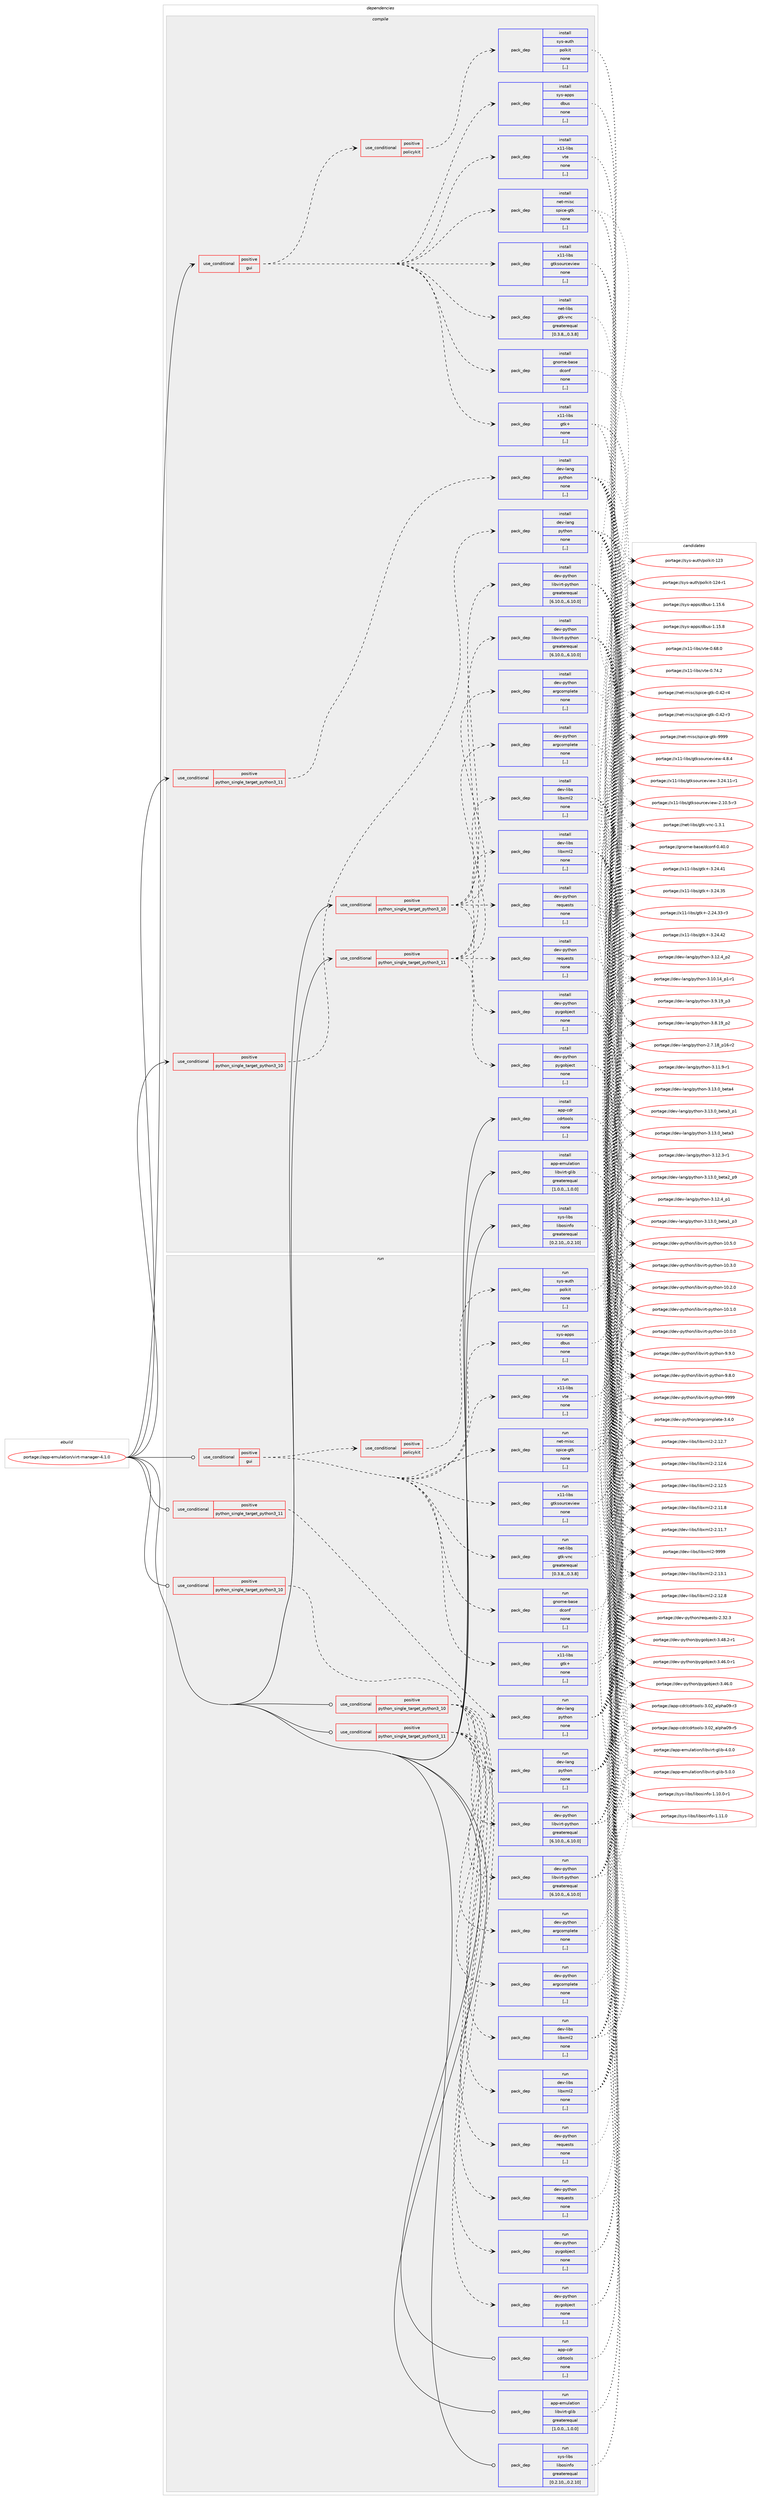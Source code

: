 digraph prolog {

# *************
# Graph options
# *************

newrank=true;
concentrate=true;
compound=true;
graph [rankdir=LR,fontname=Helvetica,fontsize=10,ranksep=1.5];#, ranksep=2.5, nodesep=0.2];
edge  [arrowhead=vee];
node  [fontname=Helvetica,fontsize=10];

# **********
# The ebuild
# **********

subgraph cluster_leftcol {
color=gray;
label=<<i>ebuild</i>>;
id [label="portage://app-emulation/virt-manager-4.1.0", color=red, width=4, href="../app-emulation/virt-manager-4.1.0.svg"];
}

# ****************
# The dependencies
# ****************

subgraph cluster_midcol {
color=gray;
label=<<i>dependencies</i>>;
subgraph cluster_compile {
fillcolor="#eeeeee";
style=filled;
label=<<i>compile</i>>;
subgraph cond9024 {
dependency31649 [label=<<TABLE BORDER="0" CELLBORDER="1" CELLSPACING="0" CELLPADDING="4"><TR><TD ROWSPAN="3" CELLPADDING="10">use_conditional</TD></TR><TR><TD>positive</TD></TR><TR><TD>gui</TD></TR></TABLE>>, shape=none, color=red];
subgraph pack22283 {
dependency31650 [label=<<TABLE BORDER="0" CELLBORDER="1" CELLSPACING="0" CELLPADDING="4" WIDTH="220"><TR><TD ROWSPAN="6" CELLPADDING="30">pack_dep</TD></TR><TR><TD WIDTH="110">install</TD></TR><TR><TD>gnome-base</TD></TR><TR><TD>dconf</TD></TR><TR><TD>none</TD></TR><TR><TD>[,,]</TD></TR></TABLE>>, shape=none, color=blue];
}
dependency31649:e -> dependency31650:w [weight=20,style="dashed",arrowhead="vee"];
subgraph pack22284 {
dependency31651 [label=<<TABLE BORDER="0" CELLBORDER="1" CELLSPACING="0" CELLPADDING="4" WIDTH="220"><TR><TD ROWSPAN="6" CELLPADDING="30">pack_dep</TD></TR><TR><TD WIDTH="110">install</TD></TR><TR><TD>net-libs</TD></TR><TR><TD>gtk-vnc</TD></TR><TR><TD>greaterequal</TD></TR><TR><TD>[0.3.8,,,0.3.8]</TD></TR></TABLE>>, shape=none, color=blue];
}
dependency31649:e -> dependency31651:w [weight=20,style="dashed",arrowhead="vee"];
subgraph pack22285 {
dependency31652 [label=<<TABLE BORDER="0" CELLBORDER="1" CELLSPACING="0" CELLPADDING="4" WIDTH="220"><TR><TD ROWSPAN="6" CELLPADDING="30">pack_dep</TD></TR><TR><TD WIDTH="110">install</TD></TR><TR><TD>net-misc</TD></TR><TR><TD>spice-gtk</TD></TR><TR><TD>none</TD></TR><TR><TD>[,,]</TD></TR></TABLE>>, shape=none, color=blue];
}
dependency31649:e -> dependency31652:w [weight=20,style="dashed",arrowhead="vee"];
subgraph pack22286 {
dependency31653 [label=<<TABLE BORDER="0" CELLBORDER="1" CELLSPACING="0" CELLPADDING="4" WIDTH="220"><TR><TD ROWSPAN="6" CELLPADDING="30">pack_dep</TD></TR><TR><TD WIDTH="110">install</TD></TR><TR><TD>sys-apps</TD></TR><TR><TD>dbus</TD></TR><TR><TD>none</TD></TR><TR><TD>[,,]</TD></TR></TABLE>>, shape=none, color=blue];
}
dependency31649:e -> dependency31653:w [weight=20,style="dashed",arrowhead="vee"];
subgraph pack22287 {
dependency31654 [label=<<TABLE BORDER="0" CELLBORDER="1" CELLSPACING="0" CELLPADDING="4" WIDTH="220"><TR><TD ROWSPAN="6" CELLPADDING="30">pack_dep</TD></TR><TR><TD WIDTH="110">install</TD></TR><TR><TD>x11-libs</TD></TR><TR><TD>gtk+</TD></TR><TR><TD>none</TD></TR><TR><TD>[,,]</TD></TR></TABLE>>, shape=none, color=blue];
}
dependency31649:e -> dependency31654:w [weight=20,style="dashed",arrowhead="vee"];
subgraph pack22288 {
dependency31655 [label=<<TABLE BORDER="0" CELLBORDER="1" CELLSPACING="0" CELLPADDING="4" WIDTH="220"><TR><TD ROWSPAN="6" CELLPADDING="30">pack_dep</TD></TR><TR><TD WIDTH="110">install</TD></TR><TR><TD>x11-libs</TD></TR><TR><TD>gtksourceview</TD></TR><TR><TD>none</TD></TR><TR><TD>[,,]</TD></TR></TABLE>>, shape=none, color=blue];
}
dependency31649:e -> dependency31655:w [weight=20,style="dashed",arrowhead="vee"];
subgraph pack22289 {
dependency31656 [label=<<TABLE BORDER="0" CELLBORDER="1" CELLSPACING="0" CELLPADDING="4" WIDTH="220"><TR><TD ROWSPAN="6" CELLPADDING="30">pack_dep</TD></TR><TR><TD WIDTH="110">install</TD></TR><TR><TD>x11-libs</TD></TR><TR><TD>vte</TD></TR><TR><TD>none</TD></TR><TR><TD>[,,]</TD></TR></TABLE>>, shape=none, color=blue];
}
dependency31649:e -> dependency31656:w [weight=20,style="dashed",arrowhead="vee"];
subgraph cond9025 {
dependency31657 [label=<<TABLE BORDER="0" CELLBORDER="1" CELLSPACING="0" CELLPADDING="4"><TR><TD ROWSPAN="3" CELLPADDING="10">use_conditional</TD></TR><TR><TD>positive</TD></TR><TR><TD>policykit</TD></TR></TABLE>>, shape=none, color=red];
subgraph pack22290 {
dependency31658 [label=<<TABLE BORDER="0" CELLBORDER="1" CELLSPACING="0" CELLPADDING="4" WIDTH="220"><TR><TD ROWSPAN="6" CELLPADDING="30">pack_dep</TD></TR><TR><TD WIDTH="110">install</TD></TR><TR><TD>sys-auth</TD></TR><TR><TD>polkit</TD></TR><TR><TD>none</TD></TR><TR><TD>[,,]</TD></TR></TABLE>>, shape=none, color=blue];
}
dependency31657:e -> dependency31658:w [weight=20,style="dashed",arrowhead="vee"];
}
dependency31649:e -> dependency31657:w [weight=20,style="dashed",arrowhead="vee"];
}
id:e -> dependency31649:w [weight=20,style="solid",arrowhead="vee"];
subgraph cond9026 {
dependency31659 [label=<<TABLE BORDER="0" CELLBORDER="1" CELLSPACING="0" CELLPADDING="4"><TR><TD ROWSPAN="3" CELLPADDING="10">use_conditional</TD></TR><TR><TD>positive</TD></TR><TR><TD>python_single_target_python3_10</TD></TR></TABLE>>, shape=none, color=red];
subgraph pack22291 {
dependency31660 [label=<<TABLE BORDER="0" CELLBORDER="1" CELLSPACING="0" CELLPADDING="4" WIDTH="220"><TR><TD ROWSPAN="6" CELLPADDING="30">pack_dep</TD></TR><TR><TD WIDTH="110">install</TD></TR><TR><TD>dev-lang</TD></TR><TR><TD>python</TD></TR><TR><TD>none</TD></TR><TR><TD>[,,]</TD></TR></TABLE>>, shape=none, color=blue];
}
dependency31659:e -> dependency31660:w [weight=20,style="dashed",arrowhead="vee"];
}
id:e -> dependency31659:w [weight=20,style="solid",arrowhead="vee"];
subgraph cond9027 {
dependency31661 [label=<<TABLE BORDER="0" CELLBORDER="1" CELLSPACING="0" CELLPADDING="4"><TR><TD ROWSPAN="3" CELLPADDING="10">use_conditional</TD></TR><TR><TD>positive</TD></TR><TR><TD>python_single_target_python3_10</TD></TR></TABLE>>, shape=none, color=red];
subgraph pack22292 {
dependency31662 [label=<<TABLE BORDER="0" CELLBORDER="1" CELLSPACING="0" CELLPADDING="4" WIDTH="220"><TR><TD ROWSPAN="6" CELLPADDING="30">pack_dep</TD></TR><TR><TD WIDTH="110">install</TD></TR><TR><TD>dev-libs</TD></TR><TR><TD>libxml2</TD></TR><TR><TD>none</TD></TR><TR><TD>[,,]</TD></TR></TABLE>>, shape=none, color=blue];
}
dependency31661:e -> dependency31662:w [weight=20,style="dashed",arrowhead="vee"];
subgraph pack22293 {
dependency31663 [label=<<TABLE BORDER="0" CELLBORDER="1" CELLSPACING="0" CELLPADDING="4" WIDTH="220"><TR><TD ROWSPAN="6" CELLPADDING="30">pack_dep</TD></TR><TR><TD WIDTH="110">install</TD></TR><TR><TD>dev-python</TD></TR><TR><TD>argcomplete</TD></TR><TR><TD>none</TD></TR><TR><TD>[,,]</TD></TR></TABLE>>, shape=none, color=blue];
}
dependency31661:e -> dependency31663:w [weight=20,style="dashed",arrowhead="vee"];
subgraph pack22294 {
dependency31664 [label=<<TABLE BORDER="0" CELLBORDER="1" CELLSPACING="0" CELLPADDING="4" WIDTH="220"><TR><TD ROWSPAN="6" CELLPADDING="30">pack_dep</TD></TR><TR><TD WIDTH="110">install</TD></TR><TR><TD>dev-python</TD></TR><TR><TD>libvirt-python</TD></TR><TR><TD>greaterequal</TD></TR><TR><TD>[6.10.0,,,6.10.0]</TD></TR></TABLE>>, shape=none, color=blue];
}
dependency31661:e -> dependency31664:w [weight=20,style="dashed",arrowhead="vee"];
subgraph pack22295 {
dependency31665 [label=<<TABLE BORDER="0" CELLBORDER="1" CELLSPACING="0" CELLPADDING="4" WIDTH="220"><TR><TD ROWSPAN="6" CELLPADDING="30">pack_dep</TD></TR><TR><TD WIDTH="110">install</TD></TR><TR><TD>dev-python</TD></TR><TR><TD>pygobject</TD></TR><TR><TD>none</TD></TR><TR><TD>[,,]</TD></TR></TABLE>>, shape=none, color=blue];
}
dependency31661:e -> dependency31665:w [weight=20,style="dashed",arrowhead="vee"];
subgraph pack22296 {
dependency31666 [label=<<TABLE BORDER="0" CELLBORDER="1" CELLSPACING="0" CELLPADDING="4" WIDTH="220"><TR><TD ROWSPAN="6" CELLPADDING="30">pack_dep</TD></TR><TR><TD WIDTH="110">install</TD></TR><TR><TD>dev-python</TD></TR><TR><TD>requests</TD></TR><TR><TD>none</TD></TR><TR><TD>[,,]</TD></TR></TABLE>>, shape=none, color=blue];
}
dependency31661:e -> dependency31666:w [weight=20,style="dashed",arrowhead="vee"];
}
id:e -> dependency31661:w [weight=20,style="solid",arrowhead="vee"];
subgraph cond9028 {
dependency31667 [label=<<TABLE BORDER="0" CELLBORDER="1" CELLSPACING="0" CELLPADDING="4"><TR><TD ROWSPAN="3" CELLPADDING="10">use_conditional</TD></TR><TR><TD>positive</TD></TR><TR><TD>python_single_target_python3_11</TD></TR></TABLE>>, shape=none, color=red];
subgraph pack22297 {
dependency31668 [label=<<TABLE BORDER="0" CELLBORDER="1" CELLSPACING="0" CELLPADDING="4" WIDTH="220"><TR><TD ROWSPAN="6" CELLPADDING="30">pack_dep</TD></TR><TR><TD WIDTH="110">install</TD></TR><TR><TD>dev-lang</TD></TR><TR><TD>python</TD></TR><TR><TD>none</TD></TR><TR><TD>[,,]</TD></TR></TABLE>>, shape=none, color=blue];
}
dependency31667:e -> dependency31668:w [weight=20,style="dashed",arrowhead="vee"];
}
id:e -> dependency31667:w [weight=20,style="solid",arrowhead="vee"];
subgraph cond9029 {
dependency31669 [label=<<TABLE BORDER="0" CELLBORDER="1" CELLSPACING="0" CELLPADDING="4"><TR><TD ROWSPAN="3" CELLPADDING="10">use_conditional</TD></TR><TR><TD>positive</TD></TR><TR><TD>python_single_target_python3_11</TD></TR></TABLE>>, shape=none, color=red];
subgraph pack22298 {
dependency31670 [label=<<TABLE BORDER="0" CELLBORDER="1" CELLSPACING="0" CELLPADDING="4" WIDTH="220"><TR><TD ROWSPAN="6" CELLPADDING="30">pack_dep</TD></TR><TR><TD WIDTH="110">install</TD></TR><TR><TD>dev-libs</TD></TR><TR><TD>libxml2</TD></TR><TR><TD>none</TD></TR><TR><TD>[,,]</TD></TR></TABLE>>, shape=none, color=blue];
}
dependency31669:e -> dependency31670:w [weight=20,style="dashed",arrowhead="vee"];
subgraph pack22299 {
dependency31671 [label=<<TABLE BORDER="0" CELLBORDER="1" CELLSPACING="0" CELLPADDING="4" WIDTH="220"><TR><TD ROWSPAN="6" CELLPADDING="30">pack_dep</TD></TR><TR><TD WIDTH="110">install</TD></TR><TR><TD>dev-python</TD></TR><TR><TD>argcomplete</TD></TR><TR><TD>none</TD></TR><TR><TD>[,,]</TD></TR></TABLE>>, shape=none, color=blue];
}
dependency31669:e -> dependency31671:w [weight=20,style="dashed",arrowhead="vee"];
subgraph pack22300 {
dependency31672 [label=<<TABLE BORDER="0" CELLBORDER="1" CELLSPACING="0" CELLPADDING="4" WIDTH="220"><TR><TD ROWSPAN="6" CELLPADDING="30">pack_dep</TD></TR><TR><TD WIDTH="110">install</TD></TR><TR><TD>dev-python</TD></TR><TR><TD>libvirt-python</TD></TR><TR><TD>greaterequal</TD></TR><TR><TD>[6.10.0,,,6.10.0]</TD></TR></TABLE>>, shape=none, color=blue];
}
dependency31669:e -> dependency31672:w [weight=20,style="dashed",arrowhead="vee"];
subgraph pack22301 {
dependency31673 [label=<<TABLE BORDER="0" CELLBORDER="1" CELLSPACING="0" CELLPADDING="4" WIDTH="220"><TR><TD ROWSPAN="6" CELLPADDING="30">pack_dep</TD></TR><TR><TD WIDTH="110">install</TD></TR><TR><TD>dev-python</TD></TR><TR><TD>pygobject</TD></TR><TR><TD>none</TD></TR><TR><TD>[,,]</TD></TR></TABLE>>, shape=none, color=blue];
}
dependency31669:e -> dependency31673:w [weight=20,style="dashed",arrowhead="vee"];
subgraph pack22302 {
dependency31674 [label=<<TABLE BORDER="0" CELLBORDER="1" CELLSPACING="0" CELLPADDING="4" WIDTH="220"><TR><TD ROWSPAN="6" CELLPADDING="30">pack_dep</TD></TR><TR><TD WIDTH="110">install</TD></TR><TR><TD>dev-python</TD></TR><TR><TD>requests</TD></TR><TR><TD>none</TD></TR><TR><TD>[,,]</TD></TR></TABLE>>, shape=none, color=blue];
}
dependency31669:e -> dependency31674:w [weight=20,style="dashed",arrowhead="vee"];
}
id:e -> dependency31669:w [weight=20,style="solid",arrowhead="vee"];
subgraph pack22303 {
dependency31675 [label=<<TABLE BORDER="0" CELLBORDER="1" CELLSPACING="0" CELLPADDING="4" WIDTH="220"><TR><TD ROWSPAN="6" CELLPADDING="30">pack_dep</TD></TR><TR><TD WIDTH="110">install</TD></TR><TR><TD>app-cdr</TD></TR><TR><TD>cdrtools</TD></TR><TR><TD>none</TD></TR><TR><TD>[,,]</TD></TR></TABLE>>, shape=none, color=blue];
}
id:e -> dependency31675:w [weight=20,style="solid",arrowhead="vee"];
subgraph pack22304 {
dependency31676 [label=<<TABLE BORDER="0" CELLBORDER="1" CELLSPACING="0" CELLPADDING="4" WIDTH="220"><TR><TD ROWSPAN="6" CELLPADDING="30">pack_dep</TD></TR><TR><TD WIDTH="110">install</TD></TR><TR><TD>app-emulation</TD></TR><TR><TD>libvirt-glib</TD></TR><TR><TD>greaterequal</TD></TR><TR><TD>[1.0.0,,,1.0.0]</TD></TR></TABLE>>, shape=none, color=blue];
}
id:e -> dependency31676:w [weight=20,style="solid",arrowhead="vee"];
subgraph pack22305 {
dependency31677 [label=<<TABLE BORDER="0" CELLBORDER="1" CELLSPACING="0" CELLPADDING="4" WIDTH="220"><TR><TD ROWSPAN="6" CELLPADDING="30">pack_dep</TD></TR><TR><TD WIDTH="110">install</TD></TR><TR><TD>sys-libs</TD></TR><TR><TD>libosinfo</TD></TR><TR><TD>greaterequal</TD></TR><TR><TD>[0.2.10,,,0.2.10]</TD></TR></TABLE>>, shape=none, color=blue];
}
id:e -> dependency31677:w [weight=20,style="solid",arrowhead="vee"];
}
subgraph cluster_compileandrun {
fillcolor="#eeeeee";
style=filled;
label=<<i>compile and run</i>>;
}
subgraph cluster_run {
fillcolor="#eeeeee";
style=filled;
label=<<i>run</i>>;
subgraph cond9030 {
dependency31678 [label=<<TABLE BORDER="0" CELLBORDER="1" CELLSPACING="0" CELLPADDING="4"><TR><TD ROWSPAN="3" CELLPADDING="10">use_conditional</TD></TR><TR><TD>positive</TD></TR><TR><TD>gui</TD></TR></TABLE>>, shape=none, color=red];
subgraph pack22306 {
dependency31679 [label=<<TABLE BORDER="0" CELLBORDER="1" CELLSPACING="0" CELLPADDING="4" WIDTH="220"><TR><TD ROWSPAN="6" CELLPADDING="30">pack_dep</TD></TR><TR><TD WIDTH="110">run</TD></TR><TR><TD>gnome-base</TD></TR><TR><TD>dconf</TD></TR><TR><TD>none</TD></TR><TR><TD>[,,]</TD></TR></TABLE>>, shape=none, color=blue];
}
dependency31678:e -> dependency31679:w [weight=20,style="dashed",arrowhead="vee"];
subgraph pack22307 {
dependency31680 [label=<<TABLE BORDER="0" CELLBORDER="1" CELLSPACING="0" CELLPADDING="4" WIDTH="220"><TR><TD ROWSPAN="6" CELLPADDING="30">pack_dep</TD></TR><TR><TD WIDTH="110">run</TD></TR><TR><TD>net-libs</TD></TR><TR><TD>gtk-vnc</TD></TR><TR><TD>greaterequal</TD></TR><TR><TD>[0.3.8,,,0.3.8]</TD></TR></TABLE>>, shape=none, color=blue];
}
dependency31678:e -> dependency31680:w [weight=20,style="dashed",arrowhead="vee"];
subgraph pack22308 {
dependency31681 [label=<<TABLE BORDER="0" CELLBORDER="1" CELLSPACING="0" CELLPADDING="4" WIDTH="220"><TR><TD ROWSPAN="6" CELLPADDING="30">pack_dep</TD></TR><TR><TD WIDTH="110">run</TD></TR><TR><TD>net-misc</TD></TR><TR><TD>spice-gtk</TD></TR><TR><TD>none</TD></TR><TR><TD>[,,]</TD></TR></TABLE>>, shape=none, color=blue];
}
dependency31678:e -> dependency31681:w [weight=20,style="dashed",arrowhead="vee"];
subgraph pack22309 {
dependency31682 [label=<<TABLE BORDER="0" CELLBORDER="1" CELLSPACING="0" CELLPADDING="4" WIDTH="220"><TR><TD ROWSPAN="6" CELLPADDING="30">pack_dep</TD></TR><TR><TD WIDTH="110">run</TD></TR><TR><TD>sys-apps</TD></TR><TR><TD>dbus</TD></TR><TR><TD>none</TD></TR><TR><TD>[,,]</TD></TR></TABLE>>, shape=none, color=blue];
}
dependency31678:e -> dependency31682:w [weight=20,style="dashed",arrowhead="vee"];
subgraph pack22310 {
dependency31683 [label=<<TABLE BORDER="0" CELLBORDER="1" CELLSPACING="0" CELLPADDING="4" WIDTH="220"><TR><TD ROWSPAN="6" CELLPADDING="30">pack_dep</TD></TR><TR><TD WIDTH="110">run</TD></TR><TR><TD>x11-libs</TD></TR><TR><TD>gtk+</TD></TR><TR><TD>none</TD></TR><TR><TD>[,,]</TD></TR></TABLE>>, shape=none, color=blue];
}
dependency31678:e -> dependency31683:w [weight=20,style="dashed",arrowhead="vee"];
subgraph pack22311 {
dependency31684 [label=<<TABLE BORDER="0" CELLBORDER="1" CELLSPACING="0" CELLPADDING="4" WIDTH="220"><TR><TD ROWSPAN="6" CELLPADDING="30">pack_dep</TD></TR><TR><TD WIDTH="110">run</TD></TR><TR><TD>x11-libs</TD></TR><TR><TD>gtksourceview</TD></TR><TR><TD>none</TD></TR><TR><TD>[,,]</TD></TR></TABLE>>, shape=none, color=blue];
}
dependency31678:e -> dependency31684:w [weight=20,style="dashed",arrowhead="vee"];
subgraph pack22312 {
dependency31685 [label=<<TABLE BORDER="0" CELLBORDER="1" CELLSPACING="0" CELLPADDING="4" WIDTH="220"><TR><TD ROWSPAN="6" CELLPADDING="30">pack_dep</TD></TR><TR><TD WIDTH="110">run</TD></TR><TR><TD>x11-libs</TD></TR><TR><TD>vte</TD></TR><TR><TD>none</TD></TR><TR><TD>[,,]</TD></TR></TABLE>>, shape=none, color=blue];
}
dependency31678:e -> dependency31685:w [weight=20,style="dashed",arrowhead="vee"];
subgraph cond9031 {
dependency31686 [label=<<TABLE BORDER="0" CELLBORDER="1" CELLSPACING="0" CELLPADDING="4"><TR><TD ROWSPAN="3" CELLPADDING="10">use_conditional</TD></TR><TR><TD>positive</TD></TR><TR><TD>policykit</TD></TR></TABLE>>, shape=none, color=red];
subgraph pack22313 {
dependency31687 [label=<<TABLE BORDER="0" CELLBORDER="1" CELLSPACING="0" CELLPADDING="4" WIDTH="220"><TR><TD ROWSPAN="6" CELLPADDING="30">pack_dep</TD></TR><TR><TD WIDTH="110">run</TD></TR><TR><TD>sys-auth</TD></TR><TR><TD>polkit</TD></TR><TR><TD>none</TD></TR><TR><TD>[,,]</TD></TR></TABLE>>, shape=none, color=blue];
}
dependency31686:e -> dependency31687:w [weight=20,style="dashed",arrowhead="vee"];
}
dependency31678:e -> dependency31686:w [weight=20,style="dashed",arrowhead="vee"];
}
id:e -> dependency31678:w [weight=20,style="solid",arrowhead="odot"];
subgraph cond9032 {
dependency31688 [label=<<TABLE BORDER="0" CELLBORDER="1" CELLSPACING="0" CELLPADDING="4"><TR><TD ROWSPAN="3" CELLPADDING="10">use_conditional</TD></TR><TR><TD>positive</TD></TR><TR><TD>python_single_target_python3_10</TD></TR></TABLE>>, shape=none, color=red];
subgraph pack22314 {
dependency31689 [label=<<TABLE BORDER="0" CELLBORDER="1" CELLSPACING="0" CELLPADDING="4" WIDTH="220"><TR><TD ROWSPAN="6" CELLPADDING="30">pack_dep</TD></TR><TR><TD WIDTH="110">run</TD></TR><TR><TD>dev-lang</TD></TR><TR><TD>python</TD></TR><TR><TD>none</TD></TR><TR><TD>[,,]</TD></TR></TABLE>>, shape=none, color=blue];
}
dependency31688:e -> dependency31689:w [weight=20,style="dashed",arrowhead="vee"];
}
id:e -> dependency31688:w [weight=20,style="solid",arrowhead="odot"];
subgraph cond9033 {
dependency31690 [label=<<TABLE BORDER="0" CELLBORDER="1" CELLSPACING="0" CELLPADDING="4"><TR><TD ROWSPAN="3" CELLPADDING="10">use_conditional</TD></TR><TR><TD>positive</TD></TR><TR><TD>python_single_target_python3_10</TD></TR></TABLE>>, shape=none, color=red];
subgraph pack22315 {
dependency31691 [label=<<TABLE BORDER="0" CELLBORDER="1" CELLSPACING="0" CELLPADDING="4" WIDTH="220"><TR><TD ROWSPAN="6" CELLPADDING="30">pack_dep</TD></TR><TR><TD WIDTH="110">run</TD></TR><TR><TD>dev-libs</TD></TR><TR><TD>libxml2</TD></TR><TR><TD>none</TD></TR><TR><TD>[,,]</TD></TR></TABLE>>, shape=none, color=blue];
}
dependency31690:e -> dependency31691:w [weight=20,style="dashed",arrowhead="vee"];
subgraph pack22316 {
dependency31692 [label=<<TABLE BORDER="0" CELLBORDER="1" CELLSPACING="0" CELLPADDING="4" WIDTH="220"><TR><TD ROWSPAN="6" CELLPADDING="30">pack_dep</TD></TR><TR><TD WIDTH="110">run</TD></TR><TR><TD>dev-python</TD></TR><TR><TD>argcomplete</TD></TR><TR><TD>none</TD></TR><TR><TD>[,,]</TD></TR></TABLE>>, shape=none, color=blue];
}
dependency31690:e -> dependency31692:w [weight=20,style="dashed",arrowhead="vee"];
subgraph pack22317 {
dependency31693 [label=<<TABLE BORDER="0" CELLBORDER="1" CELLSPACING="0" CELLPADDING="4" WIDTH="220"><TR><TD ROWSPAN="6" CELLPADDING="30">pack_dep</TD></TR><TR><TD WIDTH="110">run</TD></TR><TR><TD>dev-python</TD></TR><TR><TD>libvirt-python</TD></TR><TR><TD>greaterequal</TD></TR><TR><TD>[6.10.0,,,6.10.0]</TD></TR></TABLE>>, shape=none, color=blue];
}
dependency31690:e -> dependency31693:w [weight=20,style="dashed",arrowhead="vee"];
subgraph pack22318 {
dependency31694 [label=<<TABLE BORDER="0" CELLBORDER="1" CELLSPACING="0" CELLPADDING="4" WIDTH="220"><TR><TD ROWSPAN="6" CELLPADDING="30">pack_dep</TD></TR><TR><TD WIDTH="110">run</TD></TR><TR><TD>dev-python</TD></TR><TR><TD>pygobject</TD></TR><TR><TD>none</TD></TR><TR><TD>[,,]</TD></TR></TABLE>>, shape=none, color=blue];
}
dependency31690:e -> dependency31694:w [weight=20,style="dashed",arrowhead="vee"];
subgraph pack22319 {
dependency31695 [label=<<TABLE BORDER="0" CELLBORDER="1" CELLSPACING="0" CELLPADDING="4" WIDTH="220"><TR><TD ROWSPAN="6" CELLPADDING="30">pack_dep</TD></TR><TR><TD WIDTH="110">run</TD></TR><TR><TD>dev-python</TD></TR><TR><TD>requests</TD></TR><TR><TD>none</TD></TR><TR><TD>[,,]</TD></TR></TABLE>>, shape=none, color=blue];
}
dependency31690:e -> dependency31695:w [weight=20,style="dashed",arrowhead="vee"];
}
id:e -> dependency31690:w [weight=20,style="solid",arrowhead="odot"];
subgraph cond9034 {
dependency31696 [label=<<TABLE BORDER="0" CELLBORDER="1" CELLSPACING="0" CELLPADDING="4"><TR><TD ROWSPAN="3" CELLPADDING="10">use_conditional</TD></TR><TR><TD>positive</TD></TR><TR><TD>python_single_target_python3_11</TD></TR></TABLE>>, shape=none, color=red];
subgraph pack22320 {
dependency31697 [label=<<TABLE BORDER="0" CELLBORDER="1" CELLSPACING="0" CELLPADDING="4" WIDTH="220"><TR><TD ROWSPAN="6" CELLPADDING="30">pack_dep</TD></TR><TR><TD WIDTH="110">run</TD></TR><TR><TD>dev-lang</TD></TR><TR><TD>python</TD></TR><TR><TD>none</TD></TR><TR><TD>[,,]</TD></TR></TABLE>>, shape=none, color=blue];
}
dependency31696:e -> dependency31697:w [weight=20,style="dashed",arrowhead="vee"];
}
id:e -> dependency31696:w [weight=20,style="solid",arrowhead="odot"];
subgraph cond9035 {
dependency31698 [label=<<TABLE BORDER="0" CELLBORDER="1" CELLSPACING="0" CELLPADDING="4"><TR><TD ROWSPAN="3" CELLPADDING="10">use_conditional</TD></TR><TR><TD>positive</TD></TR><TR><TD>python_single_target_python3_11</TD></TR></TABLE>>, shape=none, color=red];
subgraph pack22321 {
dependency31699 [label=<<TABLE BORDER="0" CELLBORDER="1" CELLSPACING="0" CELLPADDING="4" WIDTH="220"><TR><TD ROWSPAN="6" CELLPADDING="30">pack_dep</TD></TR><TR><TD WIDTH="110">run</TD></TR><TR><TD>dev-libs</TD></TR><TR><TD>libxml2</TD></TR><TR><TD>none</TD></TR><TR><TD>[,,]</TD></TR></TABLE>>, shape=none, color=blue];
}
dependency31698:e -> dependency31699:w [weight=20,style="dashed",arrowhead="vee"];
subgraph pack22322 {
dependency31700 [label=<<TABLE BORDER="0" CELLBORDER="1" CELLSPACING="0" CELLPADDING="4" WIDTH="220"><TR><TD ROWSPAN="6" CELLPADDING="30">pack_dep</TD></TR><TR><TD WIDTH="110">run</TD></TR><TR><TD>dev-python</TD></TR><TR><TD>argcomplete</TD></TR><TR><TD>none</TD></TR><TR><TD>[,,]</TD></TR></TABLE>>, shape=none, color=blue];
}
dependency31698:e -> dependency31700:w [weight=20,style="dashed",arrowhead="vee"];
subgraph pack22323 {
dependency31701 [label=<<TABLE BORDER="0" CELLBORDER="1" CELLSPACING="0" CELLPADDING="4" WIDTH="220"><TR><TD ROWSPAN="6" CELLPADDING="30">pack_dep</TD></TR><TR><TD WIDTH="110">run</TD></TR><TR><TD>dev-python</TD></TR><TR><TD>libvirt-python</TD></TR><TR><TD>greaterequal</TD></TR><TR><TD>[6.10.0,,,6.10.0]</TD></TR></TABLE>>, shape=none, color=blue];
}
dependency31698:e -> dependency31701:w [weight=20,style="dashed",arrowhead="vee"];
subgraph pack22324 {
dependency31702 [label=<<TABLE BORDER="0" CELLBORDER="1" CELLSPACING="0" CELLPADDING="4" WIDTH="220"><TR><TD ROWSPAN="6" CELLPADDING="30">pack_dep</TD></TR><TR><TD WIDTH="110">run</TD></TR><TR><TD>dev-python</TD></TR><TR><TD>pygobject</TD></TR><TR><TD>none</TD></TR><TR><TD>[,,]</TD></TR></TABLE>>, shape=none, color=blue];
}
dependency31698:e -> dependency31702:w [weight=20,style="dashed",arrowhead="vee"];
subgraph pack22325 {
dependency31703 [label=<<TABLE BORDER="0" CELLBORDER="1" CELLSPACING="0" CELLPADDING="4" WIDTH="220"><TR><TD ROWSPAN="6" CELLPADDING="30">pack_dep</TD></TR><TR><TD WIDTH="110">run</TD></TR><TR><TD>dev-python</TD></TR><TR><TD>requests</TD></TR><TR><TD>none</TD></TR><TR><TD>[,,]</TD></TR></TABLE>>, shape=none, color=blue];
}
dependency31698:e -> dependency31703:w [weight=20,style="dashed",arrowhead="vee"];
}
id:e -> dependency31698:w [weight=20,style="solid",arrowhead="odot"];
subgraph pack22326 {
dependency31704 [label=<<TABLE BORDER="0" CELLBORDER="1" CELLSPACING="0" CELLPADDING="4" WIDTH="220"><TR><TD ROWSPAN="6" CELLPADDING="30">pack_dep</TD></TR><TR><TD WIDTH="110">run</TD></TR><TR><TD>app-cdr</TD></TR><TR><TD>cdrtools</TD></TR><TR><TD>none</TD></TR><TR><TD>[,,]</TD></TR></TABLE>>, shape=none, color=blue];
}
id:e -> dependency31704:w [weight=20,style="solid",arrowhead="odot"];
subgraph pack22327 {
dependency31705 [label=<<TABLE BORDER="0" CELLBORDER="1" CELLSPACING="0" CELLPADDING="4" WIDTH="220"><TR><TD ROWSPAN="6" CELLPADDING="30">pack_dep</TD></TR><TR><TD WIDTH="110">run</TD></TR><TR><TD>app-emulation</TD></TR><TR><TD>libvirt-glib</TD></TR><TR><TD>greaterequal</TD></TR><TR><TD>[1.0.0,,,1.0.0]</TD></TR></TABLE>>, shape=none, color=blue];
}
id:e -> dependency31705:w [weight=20,style="solid",arrowhead="odot"];
subgraph pack22328 {
dependency31706 [label=<<TABLE BORDER="0" CELLBORDER="1" CELLSPACING="0" CELLPADDING="4" WIDTH="220"><TR><TD ROWSPAN="6" CELLPADDING="30">pack_dep</TD></TR><TR><TD WIDTH="110">run</TD></TR><TR><TD>sys-libs</TD></TR><TR><TD>libosinfo</TD></TR><TR><TD>greaterequal</TD></TR><TR><TD>[0.2.10,,,0.2.10]</TD></TR></TABLE>>, shape=none, color=blue];
}
id:e -> dependency31706:w [weight=20,style="solid",arrowhead="odot"];
}
}

# **************
# The candidates
# **************

subgraph cluster_choices {
rank=same;
color=gray;
label=<<i>candidates</i>>;

subgraph choice22283 {
color=black;
nodesep=1;
choice103110111109101459897115101471009911111010245484652484648 [label="portage://gnome-base/dconf-0.40.0", color=red, width=4,href="../gnome-base/dconf-0.40.0.svg"];
dependency31650:e -> choice103110111109101459897115101471009911111010245484652484648:w [style=dotted,weight="100"];
}
subgraph choice22284 {
color=black;
nodesep=1;
choice1101011164510810598115471031161074511811099454946514649 [label="portage://net-libs/gtk-vnc-1.3.1", color=red, width=4,href="../net-libs/gtk-vnc-1.3.1.svg"];
dependency31651:e -> choice1101011164510810598115471031161074511811099454946514649:w [style=dotted,weight="100"];
}
subgraph choice22285 {
color=black;
nodesep=1;
choice11010111645109105115994711511210599101451031161074557575757 [label="portage://net-misc/spice-gtk-9999", color=red, width=4,href="../net-misc/spice-gtk-9999.svg"];
choice110101116451091051159947115112105991014510311610745484652504511452 [label="portage://net-misc/spice-gtk-0.42-r4", color=red, width=4,href="../net-misc/spice-gtk-0.42-r4.svg"];
choice110101116451091051159947115112105991014510311610745484652504511451 [label="portage://net-misc/spice-gtk-0.42-r3", color=red, width=4,href="../net-misc/spice-gtk-0.42-r3.svg"];
dependency31652:e -> choice11010111645109105115994711511210599101451031161074557575757:w [style=dotted,weight="100"];
dependency31652:e -> choice110101116451091051159947115112105991014510311610745484652504511452:w [style=dotted,weight="100"];
dependency31652:e -> choice110101116451091051159947115112105991014510311610745484652504511451:w [style=dotted,weight="100"];
}
subgraph choice22286 {
color=black;
nodesep=1;
choice1151211154597112112115471009811711545494649534656 [label="portage://sys-apps/dbus-1.15.8", color=red, width=4,href="../sys-apps/dbus-1.15.8.svg"];
choice1151211154597112112115471009811711545494649534654 [label="portage://sys-apps/dbus-1.15.6", color=red, width=4,href="../sys-apps/dbus-1.15.6.svg"];
dependency31653:e -> choice1151211154597112112115471009811711545494649534656:w [style=dotted,weight="100"];
dependency31653:e -> choice1151211154597112112115471009811711545494649534654:w [style=dotted,weight="100"];
}
subgraph choice22287 {
color=black;
nodesep=1;
choice1204949451081059811547103116107434551465052465250 [label="portage://x11-libs/gtk+-3.24.42", color=red, width=4,href="../x11-libs/gtk+-3.24.42.svg"];
choice1204949451081059811547103116107434551465052465249 [label="portage://x11-libs/gtk+-3.24.41", color=red, width=4,href="../x11-libs/gtk+-3.24.41.svg"];
choice1204949451081059811547103116107434551465052465153 [label="portage://x11-libs/gtk+-3.24.35", color=red, width=4,href="../x11-libs/gtk+-3.24.35.svg"];
choice12049494510810598115471031161074345504650524651514511451 [label="portage://x11-libs/gtk+-2.24.33-r3", color=red, width=4,href="../x11-libs/gtk+-2.24.33-r3.svg"];
dependency31654:e -> choice1204949451081059811547103116107434551465052465250:w [style=dotted,weight="100"];
dependency31654:e -> choice1204949451081059811547103116107434551465052465249:w [style=dotted,weight="100"];
dependency31654:e -> choice1204949451081059811547103116107434551465052465153:w [style=dotted,weight="100"];
dependency31654:e -> choice12049494510810598115471031161074345504650524651514511451:w [style=dotted,weight="100"];
}
subgraph choice22288 {
color=black;
nodesep=1;
choice120494945108105981154710311610711511111711499101118105101119455246564652 [label="portage://x11-libs/gtksourceview-4.8.4", color=red, width=4,href="../x11-libs/gtksourceview-4.8.4.svg"];
choice12049494510810598115471031161071151111171149910111810510111945514650524649494511449 [label="portage://x11-libs/gtksourceview-3.24.11-r1", color=red, width=4,href="../x11-libs/gtksourceview-3.24.11-r1.svg"];
choice120494945108105981154710311610711511111711499101118105101119455046494846534511451 [label="portage://x11-libs/gtksourceview-2.10.5-r3", color=red, width=4,href="../x11-libs/gtksourceview-2.10.5-r3.svg"];
dependency31655:e -> choice120494945108105981154710311610711511111711499101118105101119455246564652:w [style=dotted,weight="100"];
dependency31655:e -> choice12049494510810598115471031161071151111171149910111810510111945514650524649494511449:w [style=dotted,weight="100"];
dependency31655:e -> choice120494945108105981154710311610711511111711499101118105101119455046494846534511451:w [style=dotted,weight="100"];
}
subgraph choice22289 {
color=black;
nodesep=1;
choice120494945108105981154711811610145484655524650 [label="portage://x11-libs/vte-0.74.2", color=red, width=4,href="../x11-libs/vte-0.74.2.svg"];
choice120494945108105981154711811610145484654564648 [label="portage://x11-libs/vte-0.68.0", color=red, width=4,href="../x11-libs/vte-0.68.0.svg"];
dependency31656:e -> choice120494945108105981154711811610145484655524650:w [style=dotted,weight="100"];
dependency31656:e -> choice120494945108105981154711811610145484654564648:w [style=dotted,weight="100"];
}
subgraph choice22290 {
color=black;
nodesep=1;
choice115121115459711711610447112111108107105116454950524511449 [label="portage://sys-auth/polkit-124-r1", color=red, width=4,href="../sys-auth/polkit-124-r1.svg"];
choice11512111545971171161044711211110810710511645495051 [label="portage://sys-auth/polkit-123", color=red, width=4,href="../sys-auth/polkit-123.svg"];
dependency31658:e -> choice115121115459711711610447112111108107105116454950524511449:w [style=dotted,weight="100"];
dependency31658:e -> choice11512111545971171161044711211110810710511645495051:w [style=dotted,weight="100"];
}
subgraph choice22291 {
color=black;
nodesep=1;
choice1001011184510897110103471121211161041111104551464951464895981011169752 [label="portage://dev-lang/python-3.13.0_beta4", color=red, width=4,href="../dev-lang/python-3.13.0_beta4.svg"];
choice10010111845108971101034711212111610411111045514649514648959810111697519511249 [label="portage://dev-lang/python-3.13.0_beta3_p1", color=red, width=4,href="../dev-lang/python-3.13.0_beta3_p1.svg"];
choice1001011184510897110103471121211161041111104551464951464895981011169751 [label="portage://dev-lang/python-3.13.0_beta3", color=red, width=4,href="../dev-lang/python-3.13.0_beta3.svg"];
choice10010111845108971101034711212111610411111045514649514648959810111697509511257 [label="portage://dev-lang/python-3.13.0_beta2_p9", color=red, width=4,href="../dev-lang/python-3.13.0_beta2_p9.svg"];
choice10010111845108971101034711212111610411111045514649514648959810111697499511251 [label="portage://dev-lang/python-3.13.0_beta1_p3", color=red, width=4,href="../dev-lang/python-3.13.0_beta1_p3.svg"];
choice100101118451089711010347112121116104111110455146495046529511250 [label="portage://dev-lang/python-3.12.4_p2", color=red, width=4,href="../dev-lang/python-3.12.4_p2.svg"];
choice100101118451089711010347112121116104111110455146495046529511249 [label="portage://dev-lang/python-3.12.4_p1", color=red, width=4,href="../dev-lang/python-3.12.4_p1.svg"];
choice100101118451089711010347112121116104111110455146495046514511449 [label="portage://dev-lang/python-3.12.3-r1", color=red, width=4,href="../dev-lang/python-3.12.3-r1.svg"];
choice100101118451089711010347112121116104111110455146494946574511449 [label="portage://dev-lang/python-3.11.9-r1", color=red, width=4,href="../dev-lang/python-3.11.9-r1.svg"];
choice100101118451089711010347112121116104111110455146494846495295112494511449 [label="portage://dev-lang/python-3.10.14_p1-r1", color=red, width=4,href="../dev-lang/python-3.10.14_p1-r1.svg"];
choice100101118451089711010347112121116104111110455146574649579511251 [label="portage://dev-lang/python-3.9.19_p3", color=red, width=4,href="../dev-lang/python-3.9.19_p3.svg"];
choice100101118451089711010347112121116104111110455146564649579511250 [label="portage://dev-lang/python-3.8.19_p2", color=red, width=4,href="../dev-lang/python-3.8.19_p2.svg"];
choice100101118451089711010347112121116104111110455046554649569511249544511450 [label="portage://dev-lang/python-2.7.18_p16-r2", color=red, width=4,href="../dev-lang/python-2.7.18_p16-r2.svg"];
dependency31660:e -> choice1001011184510897110103471121211161041111104551464951464895981011169752:w [style=dotted,weight="100"];
dependency31660:e -> choice10010111845108971101034711212111610411111045514649514648959810111697519511249:w [style=dotted,weight="100"];
dependency31660:e -> choice1001011184510897110103471121211161041111104551464951464895981011169751:w [style=dotted,weight="100"];
dependency31660:e -> choice10010111845108971101034711212111610411111045514649514648959810111697509511257:w [style=dotted,weight="100"];
dependency31660:e -> choice10010111845108971101034711212111610411111045514649514648959810111697499511251:w [style=dotted,weight="100"];
dependency31660:e -> choice100101118451089711010347112121116104111110455146495046529511250:w [style=dotted,weight="100"];
dependency31660:e -> choice100101118451089711010347112121116104111110455146495046529511249:w [style=dotted,weight="100"];
dependency31660:e -> choice100101118451089711010347112121116104111110455146495046514511449:w [style=dotted,weight="100"];
dependency31660:e -> choice100101118451089711010347112121116104111110455146494946574511449:w [style=dotted,weight="100"];
dependency31660:e -> choice100101118451089711010347112121116104111110455146494846495295112494511449:w [style=dotted,weight="100"];
dependency31660:e -> choice100101118451089711010347112121116104111110455146574649579511251:w [style=dotted,weight="100"];
dependency31660:e -> choice100101118451089711010347112121116104111110455146564649579511250:w [style=dotted,weight="100"];
dependency31660:e -> choice100101118451089711010347112121116104111110455046554649569511249544511450:w [style=dotted,weight="100"];
}
subgraph choice22292 {
color=black;
nodesep=1;
choice10010111845108105981154710810598120109108504557575757 [label="portage://dev-libs/libxml2-9999", color=red, width=4,href="../dev-libs/libxml2-9999.svg"];
choice100101118451081059811547108105981201091085045504649514649 [label="portage://dev-libs/libxml2-2.13.1", color=red, width=4,href="../dev-libs/libxml2-2.13.1.svg"];
choice100101118451081059811547108105981201091085045504649504656 [label="portage://dev-libs/libxml2-2.12.8", color=red, width=4,href="../dev-libs/libxml2-2.12.8.svg"];
choice100101118451081059811547108105981201091085045504649504655 [label="portage://dev-libs/libxml2-2.12.7", color=red, width=4,href="../dev-libs/libxml2-2.12.7.svg"];
choice100101118451081059811547108105981201091085045504649504654 [label="portage://dev-libs/libxml2-2.12.6", color=red, width=4,href="../dev-libs/libxml2-2.12.6.svg"];
choice100101118451081059811547108105981201091085045504649504653 [label="portage://dev-libs/libxml2-2.12.5", color=red, width=4,href="../dev-libs/libxml2-2.12.5.svg"];
choice100101118451081059811547108105981201091085045504649494656 [label="portage://dev-libs/libxml2-2.11.8", color=red, width=4,href="../dev-libs/libxml2-2.11.8.svg"];
choice100101118451081059811547108105981201091085045504649494655 [label="portage://dev-libs/libxml2-2.11.7", color=red, width=4,href="../dev-libs/libxml2-2.11.7.svg"];
dependency31662:e -> choice10010111845108105981154710810598120109108504557575757:w [style=dotted,weight="100"];
dependency31662:e -> choice100101118451081059811547108105981201091085045504649514649:w [style=dotted,weight="100"];
dependency31662:e -> choice100101118451081059811547108105981201091085045504649504656:w [style=dotted,weight="100"];
dependency31662:e -> choice100101118451081059811547108105981201091085045504649504655:w [style=dotted,weight="100"];
dependency31662:e -> choice100101118451081059811547108105981201091085045504649504654:w [style=dotted,weight="100"];
dependency31662:e -> choice100101118451081059811547108105981201091085045504649504653:w [style=dotted,weight="100"];
dependency31662:e -> choice100101118451081059811547108105981201091085045504649494656:w [style=dotted,weight="100"];
dependency31662:e -> choice100101118451081059811547108105981201091085045504649494655:w [style=dotted,weight="100"];
}
subgraph choice22293 {
color=black;
nodesep=1;
choice10010111845112121116104111110479711410399111109112108101116101455146524648 [label="portage://dev-python/argcomplete-3.4.0", color=red, width=4,href="../dev-python/argcomplete-3.4.0.svg"];
dependency31663:e -> choice10010111845112121116104111110479711410399111109112108101116101455146524648:w [style=dotted,weight="100"];
}
subgraph choice22294 {
color=black;
nodesep=1;
choice100101118451121211161041111104710810598118105114116451121211161041111104557575757 [label="portage://dev-python/libvirt-python-9999", color=red, width=4,href="../dev-python/libvirt-python-9999.svg"];
choice1001011184511212111610411111047108105981181051141164511212111610411111045494846534648 [label="portage://dev-python/libvirt-python-10.5.0", color=red, width=4,href="../dev-python/libvirt-python-10.5.0.svg"];
choice1001011184511212111610411111047108105981181051141164511212111610411111045494846514648 [label="portage://dev-python/libvirt-python-10.3.0", color=red, width=4,href="../dev-python/libvirt-python-10.3.0.svg"];
choice1001011184511212111610411111047108105981181051141164511212111610411111045494846504648 [label="portage://dev-python/libvirt-python-10.2.0", color=red, width=4,href="../dev-python/libvirt-python-10.2.0.svg"];
choice1001011184511212111610411111047108105981181051141164511212111610411111045494846494648 [label="portage://dev-python/libvirt-python-10.1.0", color=red, width=4,href="../dev-python/libvirt-python-10.1.0.svg"];
choice1001011184511212111610411111047108105981181051141164511212111610411111045494846484648 [label="portage://dev-python/libvirt-python-10.0.0", color=red, width=4,href="../dev-python/libvirt-python-10.0.0.svg"];
choice10010111845112121116104111110471081059811810511411645112121116104111110455746574648 [label="portage://dev-python/libvirt-python-9.9.0", color=red, width=4,href="../dev-python/libvirt-python-9.9.0.svg"];
choice10010111845112121116104111110471081059811810511411645112121116104111110455746564648 [label="portage://dev-python/libvirt-python-9.8.0", color=red, width=4,href="../dev-python/libvirt-python-9.8.0.svg"];
dependency31664:e -> choice100101118451121211161041111104710810598118105114116451121211161041111104557575757:w [style=dotted,weight="100"];
dependency31664:e -> choice1001011184511212111610411111047108105981181051141164511212111610411111045494846534648:w [style=dotted,weight="100"];
dependency31664:e -> choice1001011184511212111610411111047108105981181051141164511212111610411111045494846514648:w [style=dotted,weight="100"];
dependency31664:e -> choice1001011184511212111610411111047108105981181051141164511212111610411111045494846504648:w [style=dotted,weight="100"];
dependency31664:e -> choice1001011184511212111610411111047108105981181051141164511212111610411111045494846494648:w [style=dotted,weight="100"];
dependency31664:e -> choice1001011184511212111610411111047108105981181051141164511212111610411111045494846484648:w [style=dotted,weight="100"];
dependency31664:e -> choice10010111845112121116104111110471081059811810511411645112121116104111110455746574648:w [style=dotted,weight="100"];
dependency31664:e -> choice10010111845112121116104111110471081059811810511411645112121116104111110455746564648:w [style=dotted,weight="100"];
}
subgraph choice22295 {
color=black;
nodesep=1;
choice10010111845112121116104111110471121211031119810610199116455146525646504511449 [label="portage://dev-python/pygobject-3.48.2-r1", color=red, width=4,href="../dev-python/pygobject-3.48.2-r1.svg"];
choice10010111845112121116104111110471121211031119810610199116455146525446484511449 [label="portage://dev-python/pygobject-3.46.0-r1", color=red, width=4,href="../dev-python/pygobject-3.46.0-r1.svg"];
choice1001011184511212111610411111047112121103111981061019911645514652544648 [label="portage://dev-python/pygobject-3.46.0", color=red, width=4,href="../dev-python/pygobject-3.46.0.svg"];
dependency31665:e -> choice10010111845112121116104111110471121211031119810610199116455146525646504511449:w [style=dotted,weight="100"];
dependency31665:e -> choice10010111845112121116104111110471121211031119810610199116455146525446484511449:w [style=dotted,weight="100"];
dependency31665:e -> choice1001011184511212111610411111047112121103111981061019911645514652544648:w [style=dotted,weight="100"];
}
subgraph choice22296 {
color=black;
nodesep=1;
choice100101118451121211161041111104711410111311710111511611545504651504651 [label="portage://dev-python/requests-2.32.3", color=red, width=4,href="../dev-python/requests-2.32.3.svg"];
dependency31666:e -> choice100101118451121211161041111104711410111311710111511611545504651504651:w [style=dotted,weight="100"];
}
subgraph choice22297 {
color=black;
nodesep=1;
choice1001011184510897110103471121211161041111104551464951464895981011169752 [label="portage://dev-lang/python-3.13.0_beta4", color=red, width=4,href="../dev-lang/python-3.13.0_beta4.svg"];
choice10010111845108971101034711212111610411111045514649514648959810111697519511249 [label="portage://dev-lang/python-3.13.0_beta3_p1", color=red, width=4,href="../dev-lang/python-3.13.0_beta3_p1.svg"];
choice1001011184510897110103471121211161041111104551464951464895981011169751 [label="portage://dev-lang/python-3.13.0_beta3", color=red, width=4,href="../dev-lang/python-3.13.0_beta3.svg"];
choice10010111845108971101034711212111610411111045514649514648959810111697509511257 [label="portage://dev-lang/python-3.13.0_beta2_p9", color=red, width=4,href="../dev-lang/python-3.13.0_beta2_p9.svg"];
choice10010111845108971101034711212111610411111045514649514648959810111697499511251 [label="portage://dev-lang/python-3.13.0_beta1_p3", color=red, width=4,href="../dev-lang/python-3.13.0_beta1_p3.svg"];
choice100101118451089711010347112121116104111110455146495046529511250 [label="portage://dev-lang/python-3.12.4_p2", color=red, width=4,href="../dev-lang/python-3.12.4_p2.svg"];
choice100101118451089711010347112121116104111110455146495046529511249 [label="portage://dev-lang/python-3.12.4_p1", color=red, width=4,href="../dev-lang/python-3.12.4_p1.svg"];
choice100101118451089711010347112121116104111110455146495046514511449 [label="portage://dev-lang/python-3.12.3-r1", color=red, width=4,href="../dev-lang/python-3.12.3-r1.svg"];
choice100101118451089711010347112121116104111110455146494946574511449 [label="portage://dev-lang/python-3.11.9-r1", color=red, width=4,href="../dev-lang/python-3.11.9-r1.svg"];
choice100101118451089711010347112121116104111110455146494846495295112494511449 [label="portage://dev-lang/python-3.10.14_p1-r1", color=red, width=4,href="../dev-lang/python-3.10.14_p1-r1.svg"];
choice100101118451089711010347112121116104111110455146574649579511251 [label="portage://dev-lang/python-3.9.19_p3", color=red, width=4,href="../dev-lang/python-3.9.19_p3.svg"];
choice100101118451089711010347112121116104111110455146564649579511250 [label="portage://dev-lang/python-3.8.19_p2", color=red, width=4,href="../dev-lang/python-3.8.19_p2.svg"];
choice100101118451089711010347112121116104111110455046554649569511249544511450 [label="portage://dev-lang/python-2.7.18_p16-r2", color=red, width=4,href="../dev-lang/python-2.7.18_p16-r2.svg"];
dependency31668:e -> choice1001011184510897110103471121211161041111104551464951464895981011169752:w [style=dotted,weight="100"];
dependency31668:e -> choice10010111845108971101034711212111610411111045514649514648959810111697519511249:w [style=dotted,weight="100"];
dependency31668:e -> choice1001011184510897110103471121211161041111104551464951464895981011169751:w [style=dotted,weight="100"];
dependency31668:e -> choice10010111845108971101034711212111610411111045514649514648959810111697509511257:w [style=dotted,weight="100"];
dependency31668:e -> choice10010111845108971101034711212111610411111045514649514648959810111697499511251:w [style=dotted,weight="100"];
dependency31668:e -> choice100101118451089711010347112121116104111110455146495046529511250:w [style=dotted,weight="100"];
dependency31668:e -> choice100101118451089711010347112121116104111110455146495046529511249:w [style=dotted,weight="100"];
dependency31668:e -> choice100101118451089711010347112121116104111110455146495046514511449:w [style=dotted,weight="100"];
dependency31668:e -> choice100101118451089711010347112121116104111110455146494946574511449:w [style=dotted,weight="100"];
dependency31668:e -> choice100101118451089711010347112121116104111110455146494846495295112494511449:w [style=dotted,weight="100"];
dependency31668:e -> choice100101118451089711010347112121116104111110455146574649579511251:w [style=dotted,weight="100"];
dependency31668:e -> choice100101118451089711010347112121116104111110455146564649579511250:w [style=dotted,weight="100"];
dependency31668:e -> choice100101118451089711010347112121116104111110455046554649569511249544511450:w [style=dotted,weight="100"];
}
subgraph choice22298 {
color=black;
nodesep=1;
choice10010111845108105981154710810598120109108504557575757 [label="portage://dev-libs/libxml2-9999", color=red, width=4,href="../dev-libs/libxml2-9999.svg"];
choice100101118451081059811547108105981201091085045504649514649 [label="portage://dev-libs/libxml2-2.13.1", color=red, width=4,href="../dev-libs/libxml2-2.13.1.svg"];
choice100101118451081059811547108105981201091085045504649504656 [label="portage://dev-libs/libxml2-2.12.8", color=red, width=4,href="../dev-libs/libxml2-2.12.8.svg"];
choice100101118451081059811547108105981201091085045504649504655 [label="portage://dev-libs/libxml2-2.12.7", color=red, width=4,href="../dev-libs/libxml2-2.12.7.svg"];
choice100101118451081059811547108105981201091085045504649504654 [label="portage://dev-libs/libxml2-2.12.6", color=red, width=4,href="../dev-libs/libxml2-2.12.6.svg"];
choice100101118451081059811547108105981201091085045504649504653 [label="portage://dev-libs/libxml2-2.12.5", color=red, width=4,href="../dev-libs/libxml2-2.12.5.svg"];
choice100101118451081059811547108105981201091085045504649494656 [label="portage://dev-libs/libxml2-2.11.8", color=red, width=4,href="../dev-libs/libxml2-2.11.8.svg"];
choice100101118451081059811547108105981201091085045504649494655 [label="portage://dev-libs/libxml2-2.11.7", color=red, width=4,href="../dev-libs/libxml2-2.11.7.svg"];
dependency31670:e -> choice10010111845108105981154710810598120109108504557575757:w [style=dotted,weight="100"];
dependency31670:e -> choice100101118451081059811547108105981201091085045504649514649:w [style=dotted,weight="100"];
dependency31670:e -> choice100101118451081059811547108105981201091085045504649504656:w [style=dotted,weight="100"];
dependency31670:e -> choice100101118451081059811547108105981201091085045504649504655:w [style=dotted,weight="100"];
dependency31670:e -> choice100101118451081059811547108105981201091085045504649504654:w [style=dotted,weight="100"];
dependency31670:e -> choice100101118451081059811547108105981201091085045504649504653:w [style=dotted,weight="100"];
dependency31670:e -> choice100101118451081059811547108105981201091085045504649494656:w [style=dotted,weight="100"];
dependency31670:e -> choice100101118451081059811547108105981201091085045504649494655:w [style=dotted,weight="100"];
}
subgraph choice22299 {
color=black;
nodesep=1;
choice10010111845112121116104111110479711410399111109112108101116101455146524648 [label="portage://dev-python/argcomplete-3.4.0", color=red, width=4,href="../dev-python/argcomplete-3.4.0.svg"];
dependency31671:e -> choice10010111845112121116104111110479711410399111109112108101116101455146524648:w [style=dotted,weight="100"];
}
subgraph choice22300 {
color=black;
nodesep=1;
choice100101118451121211161041111104710810598118105114116451121211161041111104557575757 [label="portage://dev-python/libvirt-python-9999", color=red, width=4,href="../dev-python/libvirt-python-9999.svg"];
choice1001011184511212111610411111047108105981181051141164511212111610411111045494846534648 [label="portage://dev-python/libvirt-python-10.5.0", color=red, width=4,href="../dev-python/libvirt-python-10.5.0.svg"];
choice1001011184511212111610411111047108105981181051141164511212111610411111045494846514648 [label="portage://dev-python/libvirt-python-10.3.0", color=red, width=4,href="../dev-python/libvirt-python-10.3.0.svg"];
choice1001011184511212111610411111047108105981181051141164511212111610411111045494846504648 [label="portage://dev-python/libvirt-python-10.2.0", color=red, width=4,href="../dev-python/libvirt-python-10.2.0.svg"];
choice1001011184511212111610411111047108105981181051141164511212111610411111045494846494648 [label="portage://dev-python/libvirt-python-10.1.0", color=red, width=4,href="../dev-python/libvirt-python-10.1.0.svg"];
choice1001011184511212111610411111047108105981181051141164511212111610411111045494846484648 [label="portage://dev-python/libvirt-python-10.0.0", color=red, width=4,href="../dev-python/libvirt-python-10.0.0.svg"];
choice10010111845112121116104111110471081059811810511411645112121116104111110455746574648 [label="portage://dev-python/libvirt-python-9.9.0", color=red, width=4,href="../dev-python/libvirt-python-9.9.0.svg"];
choice10010111845112121116104111110471081059811810511411645112121116104111110455746564648 [label="portage://dev-python/libvirt-python-9.8.0", color=red, width=4,href="../dev-python/libvirt-python-9.8.0.svg"];
dependency31672:e -> choice100101118451121211161041111104710810598118105114116451121211161041111104557575757:w [style=dotted,weight="100"];
dependency31672:e -> choice1001011184511212111610411111047108105981181051141164511212111610411111045494846534648:w [style=dotted,weight="100"];
dependency31672:e -> choice1001011184511212111610411111047108105981181051141164511212111610411111045494846514648:w [style=dotted,weight="100"];
dependency31672:e -> choice1001011184511212111610411111047108105981181051141164511212111610411111045494846504648:w [style=dotted,weight="100"];
dependency31672:e -> choice1001011184511212111610411111047108105981181051141164511212111610411111045494846494648:w [style=dotted,weight="100"];
dependency31672:e -> choice1001011184511212111610411111047108105981181051141164511212111610411111045494846484648:w [style=dotted,weight="100"];
dependency31672:e -> choice10010111845112121116104111110471081059811810511411645112121116104111110455746574648:w [style=dotted,weight="100"];
dependency31672:e -> choice10010111845112121116104111110471081059811810511411645112121116104111110455746564648:w [style=dotted,weight="100"];
}
subgraph choice22301 {
color=black;
nodesep=1;
choice10010111845112121116104111110471121211031119810610199116455146525646504511449 [label="portage://dev-python/pygobject-3.48.2-r1", color=red, width=4,href="../dev-python/pygobject-3.48.2-r1.svg"];
choice10010111845112121116104111110471121211031119810610199116455146525446484511449 [label="portage://dev-python/pygobject-3.46.0-r1", color=red, width=4,href="../dev-python/pygobject-3.46.0-r1.svg"];
choice1001011184511212111610411111047112121103111981061019911645514652544648 [label="portage://dev-python/pygobject-3.46.0", color=red, width=4,href="../dev-python/pygobject-3.46.0.svg"];
dependency31673:e -> choice10010111845112121116104111110471121211031119810610199116455146525646504511449:w [style=dotted,weight="100"];
dependency31673:e -> choice10010111845112121116104111110471121211031119810610199116455146525446484511449:w [style=dotted,weight="100"];
dependency31673:e -> choice1001011184511212111610411111047112121103111981061019911645514652544648:w [style=dotted,weight="100"];
}
subgraph choice22302 {
color=black;
nodesep=1;
choice100101118451121211161041111104711410111311710111511611545504651504651 [label="portage://dev-python/requests-2.32.3", color=red, width=4,href="../dev-python/requests-2.32.3.svg"];
dependency31674:e -> choice100101118451121211161041111104711410111311710111511611545504651504651:w [style=dotted,weight="100"];
}
subgraph choice22303 {
color=black;
nodesep=1;
choice9711211245991001144799100114116111111108115455146485095971081121049748574511453 [label="portage://app-cdr/cdrtools-3.02_alpha09-r5", color=red, width=4,href="../app-cdr/cdrtools-3.02_alpha09-r5.svg"];
choice9711211245991001144799100114116111111108115455146485095971081121049748574511451 [label="portage://app-cdr/cdrtools-3.02_alpha09-r3", color=red, width=4,href="../app-cdr/cdrtools-3.02_alpha09-r3.svg"];
dependency31675:e -> choice9711211245991001144799100114116111111108115455146485095971081121049748574511453:w [style=dotted,weight="100"];
dependency31675:e -> choice9711211245991001144799100114116111111108115455146485095971081121049748574511451:w [style=dotted,weight="100"];
}
subgraph choice22304 {
color=black;
nodesep=1;
choice97112112451011091171089711610511111047108105981181051141164510310810598455346484648 [label="portage://app-emulation/libvirt-glib-5.0.0", color=red, width=4,href="../app-emulation/libvirt-glib-5.0.0.svg"];
choice97112112451011091171089711610511111047108105981181051141164510310810598455246484648 [label="portage://app-emulation/libvirt-glib-4.0.0", color=red, width=4,href="../app-emulation/libvirt-glib-4.0.0.svg"];
dependency31676:e -> choice97112112451011091171089711610511111047108105981181051141164510310810598455346484648:w [style=dotted,weight="100"];
dependency31676:e -> choice97112112451011091171089711610511111047108105981181051141164510310810598455246484648:w [style=dotted,weight="100"];
}
subgraph choice22305 {
color=black;
nodesep=1;
choice1151211154510810598115471081059811111510511010211145494649494648 [label="portage://sys-libs/libosinfo-1.11.0", color=red, width=4,href="../sys-libs/libosinfo-1.11.0.svg"];
choice11512111545108105981154710810598111115105110102111454946494846484511449 [label="portage://sys-libs/libosinfo-1.10.0-r1", color=red, width=4,href="../sys-libs/libosinfo-1.10.0-r1.svg"];
dependency31677:e -> choice1151211154510810598115471081059811111510511010211145494649494648:w [style=dotted,weight="100"];
dependency31677:e -> choice11512111545108105981154710810598111115105110102111454946494846484511449:w [style=dotted,weight="100"];
}
subgraph choice22306 {
color=black;
nodesep=1;
choice103110111109101459897115101471009911111010245484652484648 [label="portage://gnome-base/dconf-0.40.0", color=red, width=4,href="../gnome-base/dconf-0.40.0.svg"];
dependency31679:e -> choice103110111109101459897115101471009911111010245484652484648:w [style=dotted,weight="100"];
}
subgraph choice22307 {
color=black;
nodesep=1;
choice1101011164510810598115471031161074511811099454946514649 [label="portage://net-libs/gtk-vnc-1.3.1", color=red, width=4,href="../net-libs/gtk-vnc-1.3.1.svg"];
dependency31680:e -> choice1101011164510810598115471031161074511811099454946514649:w [style=dotted,weight="100"];
}
subgraph choice22308 {
color=black;
nodesep=1;
choice11010111645109105115994711511210599101451031161074557575757 [label="portage://net-misc/spice-gtk-9999", color=red, width=4,href="../net-misc/spice-gtk-9999.svg"];
choice110101116451091051159947115112105991014510311610745484652504511452 [label="portage://net-misc/spice-gtk-0.42-r4", color=red, width=4,href="../net-misc/spice-gtk-0.42-r4.svg"];
choice110101116451091051159947115112105991014510311610745484652504511451 [label="portage://net-misc/spice-gtk-0.42-r3", color=red, width=4,href="../net-misc/spice-gtk-0.42-r3.svg"];
dependency31681:e -> choice11010111645109105115994711511210599101451031161074557575757:w [style=dotted,weight="100"];
dependency31681:e -> choice110101116451091051159947115112105991014510311610745484652504511452:w [style=dotted,weight="100"];
dependency31681:e -> choice110101116451091051159947115112105991014510311610745484652504511451:w [style=dotted,weight="100"];
}
subgraph choice22309 {
color=black;
nodesep=1;
choice1151211154597112112115471009811711545494649534656 [label="portage://sys-apps/dbus-1.15.8", color=red, width=4,href="../sys-apps/dbus-1.15.8.svg"];
choice1151211154597112112115471009811711545494649534654 [label="portage://sys-apps/dbus-1.15.6", color=red, width=4,href="../sys-apps/dbus-1.15.6.svg"];
dependency31682:e -> choice1151211154597112112115471009811711545494649534656:w [style=dotted,weight="100"];
dependency31682:e -> choice1151211154597112112115471009811711545494649534654:w [style=dotted,weight="100"];
}
subgraph choice22310 {
color=black;
nodesep=1;
choice1204949451081059811547103116107434551465052465250 [label="portage://x11-libs/gtk+-3.24.42", color=red, width=4,href="../x11-libs/gtk+-3.24.42.svg"];
choice1204949451081059811547103116107434551465052465249 [label="portage://x11-libs/gtk+-3.24.41", color=red, width=4,href="../x11-libs/gtk+-3.24.41.svg"];
choice1204949451081059811547103116107434551465052465153 [label="portage://x11-libs/gtk+-3.24.35", color=red, width=4,href="../x11-libs/gtk+-3.24.35.svg"];
choice12049494510810598115471031161074345504650524651514511451 [label="portage://x11-libs/gtk+-2.24.33-r3", color=red, width=4,href="../x11-libs/gtk+-2.24.33-r3.svg"];
dependency31683:e -> choice1204949451081059811547103116107434551465052465250:w [style=dotted,weight="100"];
dependency31683:e -> choice1204949451081059811547103116107434551465052465249:w [style=dotted,weight="100"];
dependency31683:e -> choice1204949451081059811547103116107434551465052465153:w [style=dotted,weight="100"];
dependency31683:e -> choice12049494510810598115471031161074345504650524651514511451:w [style=dotted,weight="100"];
}
subgraph choice22311 {
color=black;
nodesep=1;
choice120494945108105981154710311610711511111711499101118105101119455246564652 [label="portage://x11-libs/gtksourceview-4.8.4", color=red, width=4,href="../x11-libs/gtksourceview-4.8.4.svg"];
choice12049494510810598115471031161071151111171149910111810510111945514650524649494511449 [label="portage://x11-libs/gtksourceview-3.24.11-r1", color=red, width=4,href="../x11-libs/gtksourceview-3.24.11-r1.svg"];
choice120494945108105981154710311610711511111711499101118105101119455046494846534511451 [label="portage://x11-libs/gtksourceview-2.10.5-r3", color=red, width=4,href="../x11-libs/gtksourceview-2.10.5-r3.svg"];
dependency31684:e -> choice120494945108105981154710311610711511111711499101118105101119455246564652:w [style=dotted,weight="100"];
dependency31684:e -> choice12049494510810598115471031161071151111171149910111810510111945514650524649494511449:w [style=dotted,weight="100"];
dependency31684:e -> choice120494945108105981154710311610711511111711499101118105101119455046494846534511451:w [style=dotted,weight="100"];
}
subgraph choice22312 {
color=black;
nodesep=1;
choice120494945108105981154711811610145484655524650 [label="portage://x11-libs/vte-0.74.2", color=red, width=4,href="../x11-libs/vte-0.74.2.svg"];
choice120494945108105981154711811610145484654564648 [label="portage://x11-libs/vte-0.68.0", color=red, width=4,href="../x11-libs/vte-0.68.0.svg"];
dependency31685:e -> choice120494945108105981154711811610145484655524650:w [style=dotted,weight="100"];
dependency31685:e -> choice120494945108105981154711811610145484654564648:w [style=dotted,weight="100"];
}
subgraph choice22313 {
color=black;
nodesep=1;
choice115121115459711711610447112111108107105116454950524511449 [label="portage://sys-auth/polkit-124-r1", color=red, width=4,href="../sys-auth/polkit-124-r1.svg"];
choice11512111545971171161044711211110810710511645495051 [label="portage://sys-auth/polkit-123", color=red, width=4,href="../sys-auth/polkit-123.svg"];
dependency31687:e -> choice115121115459711711610447112111108107105116454950524511449:w [style=dotted,weight="100"];
dependency31687:e -> choice11512111545971171161044711211110810710511645495051:w [style=dotted,weight="100"];
}
subgraph choice22314 {
color=black;
nodesep=1;
choice1001011184510897110103471121211161041111104551464951464895981011169752 [label="portage://dev-lang/python-3.13.0_beta4", color=red, width=4,href="../dev-lang/python-3.13.0_beta4.svg"];
choice10010111845108971101034711212111610411111045514649514648959810111697519511249 [label="portage://dev-lang/python-3.13.0_beta3_p1", color=red, width=4,href="../dev-lang/python-3.13.0_beta3_p1.svg"];
choice1001011184510897110103471121211161041111104551464951464895981011169751 [label="portage://dev-lang/python-3.13.0_beta3", color=red, width=4,href="../dev-lang/python-3.13.0_beta3.svg"];
choice10010111845108971101034711212111610411111045514649514648959810111697509511257 [label="portage://dev-lang/python-3.13.0_beta2_p9", color=red, width=4,href="../dev-lang/python-3.13.0_beta2_p9.svg"];
choice10010111845108971101034711212111610411111045514649514648959810111697499511251 [label="portage://dev-lang/python-3.13.0_beta1_p3", color=red, width=4,href="../dev-lang/python-3.13.0_beta1_p3.svg"];
choice100101118451089711010347112121116104111110455146495046529511250 [label="portage://dev-lang/python-3.12.4_p2", color=red, width=4,href="../dev-lang/python-3.12.4_p2.svg"];
choice100101118451089711010347112121116104111110455146495046529511249 [label="portage://dev-lang/python-3.12.4_p1", color=red, width=4,href="../dev-lang/python-3.12.4_p1.svg"];
choice100101118451089711010347112121116104111110455146495046514511449 [label="portage://dev-lang/python-3.12.3-r1", color=red, width=4,href="../dev-lang/python-3.12.3-r1.svg"];
choice100101118451089711010347112121116104111110455146494946574511449 [label="portage://dev-lang/python-3.11.9-r1", color=red, width=4,href="../dev-lang/python-3.11.9-r1.svg"];
choice100101118451089711010347112121116104111110455146494846495295112494511449 [label="portage://dev-lang/python-3.10.14_p1-r1", color=red, width=4,href="../dev-lang/python-3.10.14_p1-r1.svg"];
choice100101118451089711010347112121116104111110455146574649579511251 [label="portage://dev-lang/python-3.9.19_p3", color=red, width=4,href="../dev-lang/python-3.9.19_p3.svg"];
choice100101118451089711010347112121116104111110455146564649579511250 [label="portage://dev-lang/python-3.8.19_p2", color=red, width=4,href="../dev-lang/python-3.8.19_p2.svg"];
choice100101118451089711010347112121116104111110455046554649569511249544511450 [label="portage://dev-lang/python-2.7.18_p16-r2", color=red, width=4,href="../dev-lang/python-2.7.18_p16-r2.svg"];
dependency31689:e -> choice1001011184510897110103471121211161041111104551464951464895981011169752:w [style=dotted,weight="100"];
dependency31689:e -> choice10010111845108971101034711212111610411111045514649514648959810111697519511249:w [style=dotted,weight="100"];
dependency31689:e -> choice1001011184510897110103471121211161041111104551464951464895981011169751:w [style=dotted,weight="100"];
dependency31689:e -> choice10010111845108971101034711212111610411111045514649514648959810111697509511257:w [style=dotted,weight="100"];
dependency31689:e -> choice10010111845108971101034711212111610411111045514649514648959810111697499511251:w [style=dotted,weight="100"];
dependency31689:e -> choice100101118451089711010347112121116104111110455146495046529511250:w [style=dotted,weight="100"];
dependency31689:e -> choice100101118451089711010347112121116104111110455146495046529511249:w [style=dotted,weight="100"];
dependency31689:e -> choice100101118451089711010347112121116104111110455146495046514511449:w [style=dotted,weight="100"];
dependency31689:e -> choice100101118451089711010347112121116104111110455146494946574511449:w [style=dotted,weight="100"];
dependency31689:e -> choice100101118451089711010347112121116104111110455146494846495295112494511449:w [style=dotted,weight="100"];
dependency31689:e -> choice100101118451089711010347112121116104111110455146574649579511251:w [style=dotted,weight="100"];
dependency31689:e -> choice100101118451089711010347112121116104111110455146564649579511250:w [style=dotted,weight="100"];
dependency31689:e -> choice100101118451089711010347112121116104111110455046554649569511249544511450:w [style=dotted,weight="100"];
}
subgraph choice22315 {
color=black;
nodesep=1;
choice10010111845108105981154710810598120109108504557575757 [label="portage://dev-libs/libxml2-9999", color=red, width=4,href="../dev-libs/libxml2-9999.svg"];
choice100101118451081059811547108105981201091085045504649514649 [label="portage://dev-libs/libxml2-2.13.1", color=red, width=4,href="../dev-libs/libxml2-2.13.1.svg"];
choice100101118451081059811547108105981201091085045504649504656 [label="portage://dev-libs/libxml2-2.12.8", color=red, width=4,href="../dev-libs/libxml2-2.12.8.svg"];
choice100101118451081059811547108105981201091085045504649504655 [label="portage://dev-libs/libxml2-2.12.7", color=red, width=4,href="../dev-libs/libxml2-2.12.7.svg"];
choice100101118451081059811547108105981201091085045504649504654 [label="portage://dev-libs/libxml2-2.12.6", color=red, width=4,href="../dev-libs/libxml2-2.12.6.svg"];
choice100101118451081059811547108105981201091085045504649504653 [label="portage://dev-libs/libxml2-2.12.5", color=red, width=4,href="../dev-libs/libxml2-2.12.5.svg"];
choice100101118451081059811547108105981201091085045504649494656 [label="portage://dev-libs/libxml2-2.11.8", color=red, width=4,href="../dev-libs/libxml2-2.11.8.svg"];
choice100101118451081059811547108105981201091085045504649494655 [label="portage://dev-libs/libxml2-2.11.7", color=red, width=4,href="../dev-libs/libxml2-2.11.7.svg"];
dependency31691:e -> choice10010111845108105981154710810598120109108504557575757:w [style=dotted,weight="100"];
dependency31691:e -> choice100101118451081059811547108105981201091085045504649514649:w [style=dotted,weight="100"];
dependency31691:e -> choice100101118451081059811547108105981201091085045504649504656:w [style=dotted,weight="100"];
dependency31691:e -> choice100101118451081059811547108105981201091085045504649504655:w [style=dotted,weight="100"];
dependency31691:e -> choice100101118451081059811547108105981201091085045504649504654:w [style=dotted,weight="100"];
dependency31691:e -> choice100101118451081059811547108105981201091085045504649504653:w [style=dotted,weight="100"];
dependency31691:e -> choice100101118451081059811547108105981201091085045504649494656:w [style=dotted,weight="100"];
dependency31691:e -> choice100101118451081059811547108105981201091085045504649494655:w [style=dotted,weight="100"];
}
subgraph choice22316 {
color=black;
nodesep=1;
choice10010111845112121116104111110479711410399111109112108101116101455146524648 [label="portage://dev-python/argcomplete-3.4.0", color=red, width=4,href="../dev-python/argcomplete-3.4.0.svg"];
dependency31692:e -> choice10010111845112121116104111110479711410399111109112108101116101455146524648:w [style=dotted,weight="100"];
}
subgraph choice22317 {
color=black;
nodesep=1;
choice100101118451121211161041111104710810598118105114116451121211161041111104557575757 [label="portage://dev-python/libvirt-python-9999", color=red, width=4,href="../dev-python/libvirt-python-9999.svg"];
choice1001011184511212111610411111047108105981181051141164511212111610411111045494846534648 [label="portage://dev-python/libvirt-python-10.5.0", color=red, width=4,href="../dev-python/libvirt-python-10.5.0.svg"];
choice1001011184511212111610411111047108105981181051141164511212111610411111045494846514648 [label="portage://dev-python/libvirt-python-10.3.0", color=red, width=4,href="../dev-python/libvirt-python-10.3.0.svg"];
choice1001011184511212111610411111047108105981181051141164511212111610411111045494846504648 [label="portage://dev-python/libvirt-python-10.2.0", color=red, width=4,href="../dev-python/libvirt-python-10.2.0.svg"];
choice1001011184511212111610411111047108105981181051141164511212111610411111045494846494648 [label="portage://dev-python/libvirt-python-10.1.0", color=red, width=4,href="../dev-python/libvirt-python-10.1.0.svg"];
choice1001011184511212111610411111047108105981181051141164511212111610411111045494846484648 [label="portage://dev-python/libvirt-python-10.0.0", color=red, width=4,href="../dev-python/libvirt-python-10.0.0.svg"];
choice10010111845112121116104111110471081059811810511411645112121116104111110455746574648 [label="portage://dev-python/libvirt-python-9.9.0", color=red, width=4,href="../dev-python/libvirt-python-9.9.0.svg"];
choice10010111845112121116104111110471081059811810511411645112121116104111110455746564648 [label="portage://dev-python/libvirt-python-9.8.0", color=red, width=4,href="../dev-python/libvirt-python-9.8.0.svg"];
dependency31693:e -> choice100101118451121211161041111104710810598118105114116451121211161041111104557575757:w [style=dotted,weight="100"];
dependency31693:e -> choice1001011184511212111610411111047108105981181051141164511212111610411111045494846534648:w [style=dotted,weight="100"];
dependency31693:e -> choice1001011184511212111610411111047108105981181051141164511212111610411111045494846514648:w [style=dotted,weight="100"];
dependency31693:e -> choice1001011184511212111610411111047108105981181051141164511212111610411111045494846504648:w [style=dotted,weight="100"];
dependency31693:e -> choice1001011184511212111610411111047108105981181051141164511212111610411111045494846494648:w [style=dotted,weight="100"];
dependency31693:e -> choice1001011184511212111610411111047108105981181051141164511212111610411111045494846484648:w [style=dotted,weight="100"];
dependency31693:e -> choice10010111845112121116104111110471081059811810511411645112121116104111110455746574648:w [style=dotted,weight="100"];
dependency31693:e -> choice10010111845112121116104111110471081059811810511411645112121116104111110455746564648:w [style=dotted,weight="100"];
}
subgraph choice22318 {
color=black;
nodesep=1;
choice10010111845112121116104111110471121211031119810610199116455146525646504511449 [label="portage://dev-python/pygobject-3.48.2-r1", color=red, width=4,href="../dev-python/pygobject-3.48.2-r1.svg"];
choice10010111845112121116104111110471121211031119810610199116455146525446484511449 [label="portage://dev-python/pygobject-3.46.0-r1", color=red, width=4,href="../dev-python/pygobject-3.46.0-r1.svg"];
choice1001011184511212111610411111047112121103111981061019911645514652544648 [label="portage://dev-python/pygobject-3.46.0", color=red, width=4,href="../dev-python/pygobject-3.46.0.svg"];
dependency31694:e -> choice10010111845112121116104111110471121211031119810610199116455146525646504511449:w [style=dotted,weight="100"];
dependency31694:e -> choice10010111845112121116104111110471121211031119810610199116455146525446484511449:w [style=dotted,weight="100"];
dependency31694:e -> choice1001011184511212111610411111047112121103111981061019911645514652544648:w [style=dotted,weight="100"];
}
subgraph choice22319 {
color=black;
nodesep=1;
choice100101118451121211161041111104711410111311710111511611545504651504651 [label="portage://dev-python/requests-2.32.3", color=red, width=4,href="../dev-python/requests-2.32.3.svg"];
dependency31695:e -> choice100101118451121211161041111104711410111311710111511611545504651504651:w [style=dotted,weight="100"];
}
subgraph choice22320 {
color=black;
nodesep=1;
choice1001011184510897110103471121211161041111104551464951464895981011169752 [label="portage://dev-lang/python-3.13.0_beta4", color=red, width=4,href="../dev-lang/python-3.13.0_beta4.svg"];
choice10010111845108971101034711212111610411111045514649514648959810111697519511249 [label="portage://dev-lang/python-3.13.0_beta3_p1", color=red, width=4,href="../dev-lang/python-3.13.0_beta3_p1.svg"];
choice1001011184510897110103471121211161041111104551464951464895981011169751 [label="portage://dev-lang/python-3.13.0_beta3", color=red, width=4,href="../dev-lang/python-3.13.0_beta3.svg"];
choice10010111845108971101034711212111610411111045514649514648959810111697509511257 [label="portage://dev-lang/python-3.13.0_beta2_p9", color=red, width=4,href="../dev-lang/python-3.13.0_beta2_p9.svg"];
choice10010111845108971101034711212111610411111045514649514648959810111697499511251 [label="portage://dev-lang/python-3.13.0_beta1_p3", color=red, width=4,href="../dev-lang/python-3.13.0_beta1_p3.svg"];
choice100101118451089711010347112121116104111110455146495046529511250 [label="portage://dev-lang/python-3.12.4_p2", color=red, width=4,href="../dev-lang/python-3.12.4_p2.svg"];
choice100101118451089711010347112121116104111110455146495046529511249 [label="portage://dev-lang/python-3.12.4_p1", color=red, width=4,href="../dev-lang/python-3.12.4_p1.svg"];
choice100101118451089711010347112121116104111110455146495046514511449 [label="portage://dev-lang/python-3.12.3-r1", color=red, width=4,href="../dev-lang/python-3.12.3-r1.svg"];
choice100101118451089711010347112121116104111110455146494946574511449 [label="portage://dev-lang/python-3.11.9-r1", color=red, width=4,href="../dev-lang/python-3.11.9-r1.svg"];
choice100101118451089711010347112121116104111110455146494846495295112494511449 [label="portage://dev-lang/python-3.10.14_p1-r1", color=red, width=4,href="../dev-lang/python-3.10.14_p1-r1.svg"];
choice100101118451089711010347112121116104111110455146574649579511251 [label="portage://dev-lang/python-3.9.19_p3", color=red, width=4,href="../dev-lang/python-3.9.19_p3.svg"];
choice100101118451089711010347112121116104111110455146564649579511250 [label="portage://dev-lang/python-3.8.19_p2", color=red, width=4,href="../dev-lang/python-3.8.19_p2.svg"];
choice100101118451089711010347112121116104111110455046554649569511249544511450 [label="portage://dev-lang/python-2.7.18_p16-r2", color=red, width=4,href="../dev-lang/python-2.7.18_p16-r2.svg"];
dependency31697:e -> choice1001011184510897110103471121211161041111104551464951464895981011169752:w [style=dotted,weight="100"];
dependency31697:e -> choice10010111845108971101034711212111610411111045514649514648959810111697519511249:w [style=dotted,weight="100"];
dependency31697:e -> choice1001011184510897110103471121211161041111104551464951464895981011169751:w [style=dotted,weight="100"];
dependency31697:e -> choice10010111845108971101034711212111610411111045514649514648959810111697509511257:w [style=dotted,weight="100"];
dependency31697:e -> choice10010111845108971101034711212111610411111045514649514648959810111697499511251:w [style=dotted,weight="100"];
dependency31697:e -> choice100101118451089711010347112121116104111110455146495046529511250:w [style=dotted,weight="100"];
dependency31697:e -> choice100101118451089711010347112121116104111110455146495046529511249:w [style=dotted,weight="100"];
dependency31697:e -> choice100101118451089711010347112121116104111110455146495046514511449:w [style=dotted,weight="100"];
dependency31697:e -> choice100101118451089711010347112121116104111110455146494946574511449:w [style=dotted,weight="100"];
dependency31697:e -> choice100101118451089711010347112121116104111110455146494846495295112494511449:w [style=dotted,weight="100"];
dependency31697:e -> choice100101118451089711010347112121116104111110455146574649579511251:w [style=dotted,weight="100"];
dependency31697:e -> choice100101118451089711010347112121116104111110455146564649579511250:w [style=dotted,weight="100"];
dependency31697:e -> choice100101118451089711010347112121116104111110455046554649569511249544511450:w [style=dotted,weight="100"];
}
subgraph choice22321 {
color=black;
nodesep=1;
choice10010111845108105981154710810598120109108504557575757 [label="portage://dev-libs/libxml2-9999", color=red, width=4,href="../dev-libs/libxml2-9999.svg"];
choice100101118451081059811547108105981201091085045504649514649 [label="portage://dev-libs/libxml2-2.13.1", color=red, width=4,href="../dev-libs/libxml2-2.13.1.svg"];
choice100101118451081059811547108105981201091085045504649504656 [label="portage://dev-libs/libxml2-2.12.8", color=red, width=4,href="../dev-libs/libxml2-2.12.8.svg"];
choice100101118451081059811547108105981201091085045504649504655 [label="portage://dev-libs/libxml2-2.12.7", color=red, width=4,href="../dev-libs/libxml2-2.12.7.svg"];
choice100101118451081059811547108105981201091085045504649504654 [label="portage://dev-libs/libxml2-2.12.6", color=red, width=4,href="../dev-libs/libxml2-2.12.6.svg"];
choice100101118451081059811547108105981201091085045504649504653 [label="portage://dev-libs/libxml2-2.12.5", color=red, width=4,href="../dev-libs/libxml2-2.12.5.svg"];
choice100101118451081059811547108105981201091085045504649494656 [label="portage://dev-libs/libxml2-2.11.8", color=red, width=4,href="../dev-libs/libxml2-2.11.8.svg"];
choice100101118451081059811547108105981201091085045504649494655 [label="portage://dev-libs/libxml2-2.11.7", color=red, width=4,href="../dev-libs/libxml2-2.11.7.svg"];
dependency31699:e -> choice10010111845108105981154710810598120109108504557575757:w [style=dotted,weight="100"];
dependency31699:e -> choice100101118451081059811547108105981201091085045504649514649:w [style=dotted,weight="100"];
dependency31699:e -> choice100101118451081059811547108105981201091085045504649504656:w [style=dotted,weight="100"];
dependency31699:e -> choice100101118451081059811547108105981201091085045504649504655:w [style=dotted,weight="100"];
dependency31699:e -> choice100101118451081059811547108105981201091085045504649504654:w [style=dotted,weight="100"];
dependency31699:e -> choice100101118451081059811547108105981201091085045504649504653:w [style=dotted,weight="100"];
dependency31699:e -> choice100101118451081059811547108105981201091085045504649494656:w [style=dotted,weight="100"];
dependency31699:e -> choice100101118451081059811547108105981201091085045504649494655:w [style=dotted,weight="100"];
}
subgraph choice22322 {
color=black;
nodesep=1;
choice10010111845112121116104111110479711410399111109112108101116101455146524648 [label="portage://dev-python/argcomplete-3.4.0", color=red, width=4,href="../dev-python/argcomplete-3.4.0.svg"];
dependency31700:e -> choice10010111845112121116104111110479711410399111109112108101116101455146524648:w [style=dotted,weight="100"];
}
subgraph choice22323 {
color=black;
nodesep=1;
choice100101118451121211161041111104710810598118105114116451121211161041111104557575757 [label="portage://dev-python/libvirt-python-9999", color=red, width=4,href="../dev-python/libvirt-python-9999.svg"];
choice1001011184511212111610411111047108105981181051141164511212111610411111045494846534648 [label="portage://dev-python/libvirt-python-10.5.0", color=red, width=4,href="../dev-python/libvirt-python-10.5.0.svg"];
choice1001011184511212111610411111047108105981181051141164511212111610411111045494846514648 [label="portage://dev-python/libvirt-python-10.3.0", color=red, width=4,href="../dev-python/libvirt-python-10.3.0.svg"];
choice1001011184511212111610411111047108105981181051141164511212111610411111045494846504648 [label="portage://dev-python/libvirt-python-10.2.0", color=red, width=4,href="../dev-python/libvirt-python-10.2.0.svg"];
choice1001011184511212111610411111047108105981181051141164511212111610411111045494846494648 [label="portage://dev-python/libvirt-python-10.1.0", color=red, width=4,href="../dev-python/libvirt-python-10.1.0.svg"];
choice1001011184511212111610411111047108105981181051141164511212111610411111045494846484648 [label="portage://dev-python/libvirt-python-10.0.0", color=red, width=4,href="../dev-python/libvirt-python-10.0.0.svg"];
choice10010111845112121116104111110471081059811810511411645112121116104111110455746574648 [label="portage://dev-python/libvirt-python-9.9.0", color=red, width=4,href="../dev-python/libvirt-python-9.9.0.svg"];
choice10010111845112121116104111110471081059811810511411645112121116104111110455746564648 [label="portage://dev-python/libvirt-python-9.8.0", color=red, width=4,href="../dev-python/libvirt-python-9.8.0.svg"];
dependency31701:e -> choice100101118451121211161041111104710810598118105114116451121211161041111104557575757:w [style=dotted,weight="100"];
dependency31701:e -> choice1001011184511212111610411111047108105981181051141164511212111610411111045494846534648:w [style=dotted,weight="100"];
dependency31701:e -> choice1001011184511212111610411111047108105981181051141164511212111610411111045494846514648:w [style=dotted,weight="100"];
dependency31701:e -> choice1001011184511212111610411111047108105981181051141164511212111610411111045494846504648:w [style=dotted,weight="100"];
dependency31701:e -> choice1001011184511212111610411111047108105981181051141164511212111610411111045494846494648:w [style=dotted,weight="100"];
dependency31701:e -> choice1001011184511212111610411111047108105981181051141164511212111610411111045494846484648:w [style=dotted,weight="100"];
dependency31701:e -> choice10010111845112121116104111110471081059811810511411645112121116104111110455746574648:w [style=dotted,weight="100"];
dependency31701:e -> choice10010111845112121116104111110471081059811810511411645112121116104111110455746564648:w [style=dotted,weight="100"];
}
subgraph choice22324 {
color=black;
nodesep=1;
choice10010111845112121116104111110471121211031119810610199116455146525646504511449 [label="portage://dev-python/pygobject-3.48.2-r1", color=red, width=4,href="../dev-python/pygobject-3.48.2-r1.svg"];
choice10010111845112121116104111110471121211031119810610199116455146525446484511449 [label="portage://dev-python/pygobject-3.46.0-r1", color=red, width=4,href="../dev-python/pygobject-3.46.0-r1.svg"];
choice1001011184511212111610411111047112121103111981061019911645514652544648 [label="portage://dev-python/pygobject-3.46.0", color=red, width=4,href="../dev-python/pygobject-3.46.0.svg"];
dependency31702:e -> choice10010111845112121116104111110471121211031119810610199116455146525646504511449:w [style=dotted,weight="100"];
dependency31702:e -> choice10010111845112121116104111110471121211031119810610199116455146525446484511449:w [style=dotted,weight="100"];
dependency31702:e -> choice1001011184511212111610411111047112121103111981061019911645514652544648:w [style=dotted,weight="100"];
}
subgraph choice22325 {
color=black;
nodesep=1;
choice100101118451121211161041111104711410111311710111511611545504651504651 [label="portage://dev-python/requests-2.32.3", color=red, width=4,href="../dev-python/requests-2.32.3.svg"];
dependency31703:e -> choice100101118451121211161041111104711410111311710111511611545504651504651:w [style=dotted,weight="100"];
}
subgraph choice22326 {
color=black;
nodesep=1;
choice9711211245991001144799100114116111111108115455146485095971081121049748574511453 [label="portage://app-cdr/cdrtools-3.02_alpha09-r5", color=red, width=4,href="../app-cdr/cdrtools-3.02_alpha09-r5.svg"];
choice9711211245991001144799100114116111111108115455146485095971081121049748574511451 [label="portage://app-cdr/cdrtools-3.02_alpha09-r3", color=red, width=4,href="../app-cdr/cdrtools-3.02_alpha09-r3.svg"];
dependency31704:e -> choice9711211245991001144799100114116111111108115455146485095971081121049748574511453:w [style=dotted,weight="100"];
dependency31704:e -> choice9711211245991001144799100114116111111108115455146485095971081121049748574511451:w [style=dotted,weight="100"];
}
subgraph choice22327 {
color=black;
nodesep=1;
choice97112112451011091171089711610511111047108105981181051141164510310810598455346484648 [label="portage://app-emulation/libvirt-glib-5.0.0", color=red, width=4,href="../app-emulation/libvirt-glib-5.0.0.svg"];
choice97112112451011091171089711610511111047108105981181051141164510310810598455246484648 [label="portage://app-emulation/libvirt-glib-4.0.0", color=red, width=4,href="../app-emulation/libvirt-glib-4.0.0.svg"];
dependency31705:e -> choice97112112451011091171089711610511111047108105981181051141164510310810598455346484648:w [style=dotted,weight="100"];
dependency31705:e -> choice97112112451011091171089711610511111047108105981181051141164510310810598455246484648:w [style=dotted,weight="100"];
}
subgraph choice22328 {
color=black;
nodesep=1;
choice1151211154510810598115471081059811111510511010211145494649494648 [label="portage://sys-libs/libosinfo-1.11.0", color=red, width=4,href="../sys-libs/libosinfo-1.11.0.svg"];
choice11512111545108105981154710810598111115105110102111454946494846484511449 [label="portage://sys-libs/libosinfo-1.10.0-r1", color=red, width=4,href="../sys-libs/libosinfo-1.10.0-r1.svg"];
dependency31706:e -> choice1151211154510810598115471081059811111510511010211145494649494648:w [style=dotted,weight="100"];
dependency31706:e -> choice11512111545108105981154710810598111115105110102111454946494846484511449:w [style=dotted,weight="100"];
}
}

}
